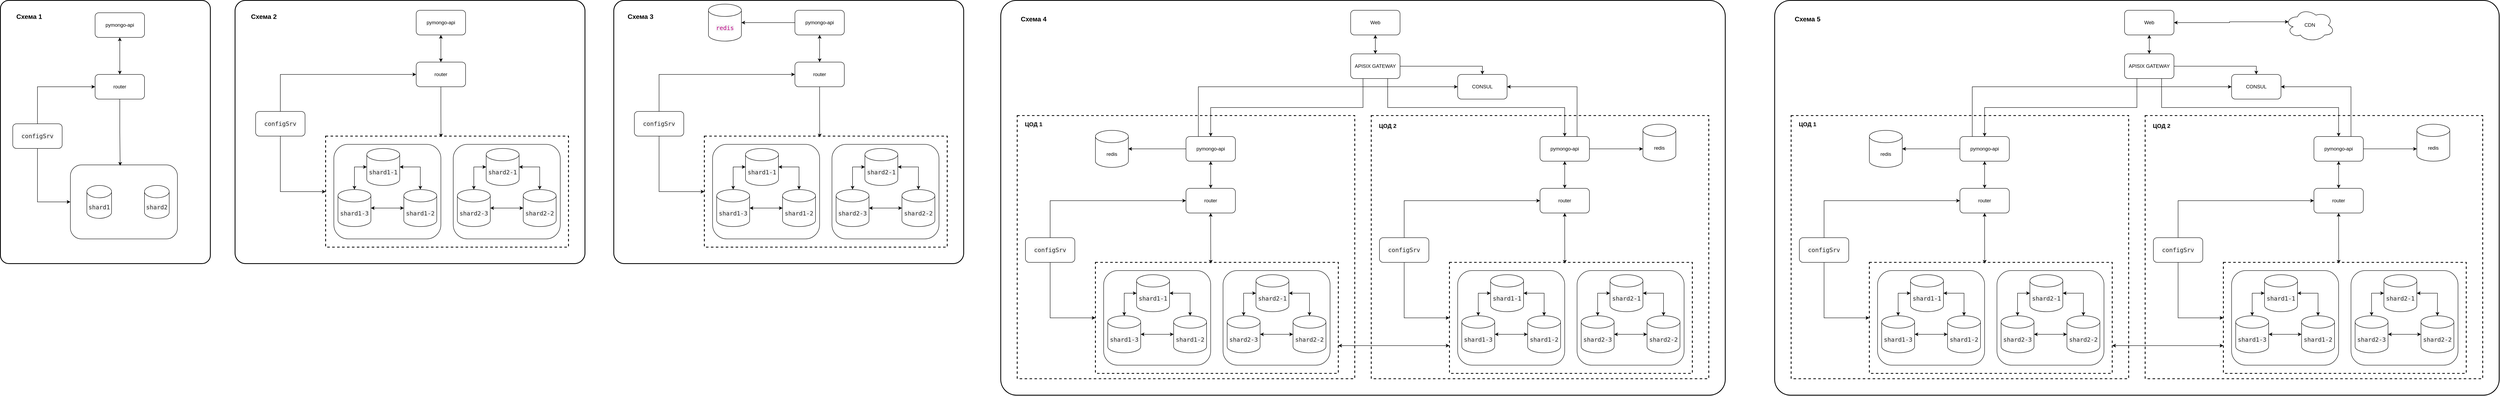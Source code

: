 <mxfile version="25.0.2">
  <diagram name="Page-1" id="-H_mtQnk-PTXWXPvYvuk">
    <mxGraphModel dx="2074" dy="965" grid="1" gridSize="10" guides="1" tooltips="1" connect="1" arrows="1" fold="1" page="1" pageScale="1" pageWidth="1169" pageHeight="827" math="0" shadow="0">
      <root>
        <mxCell id="0" />
        <mxCell id="1" parent="0" />
        <mxCell id="47UurQtOCFy3TFF9FcCs-89" value="" style="rounded=1;whiteSpace=wrap;html=1;fillColor=none;arcSize=4;strokeWidth=2;" vertex="1" parent="1">
          <mxGeometry x="2480" y="40" width="1760" height="960" as="geometry" />
        </mxCell>
        <mxCell id="47UurQtOCFy3TFF9FcCs-29" value="" style="rounded=1;whiteSpace=wrap;html=1;fillColor=none;arcSize=4;strokeWidth=2;" vertex="1" parent="1">
          <mxGeometry x="620" y="40" width="850" height="640" as="geometry" />
        </mxCell>
        <mxCell id="47UurQtOCFy3TFF9FcCs-5" value="" style="rounded=1;whiteSpace=wrap;html=1;fillColor=none;arcSize=4;strokeWidth=2;" vertex="1" parent="1">
          <mxGeometry x="50" y="40" width="510" height="640" as="geometry" />
        </mxCell>
        <mxCell id="47UurQtOCFy3TFF9FcCs-8" style="edgeStyle=orthogonalEdgeStyle;rounded=0;orthogonalLoop=1;jettySize=auto;html=1;exitX=0.5;exitY=1;exitDx=0;exitDy=0;entryX=0;entryY=0.5;entryDx=0;entryDy=0;" edge="1" parent="1" source="47UurQtOCFy3TFF9FcCs-1" target="47UurQtOCFy3TFF9FcCs-6">
          <mxGeometry relative="1" as="geometry" />
        </mxCell>
        <mxCell id="47UurQtOCFy3TFF9FcCs-27" style="edgeStyle=orthogonalEdgeStyle;rounded=0;orthogonalLoop=1;jettySize=auto;html=1;exitX=0.5;exitY=0;exitDx=0;exitDy=0;entryX=0;entryY=0.5;entryDx=0;entryDy=0;" edge="1" parent="1" source="47UurQtOCFy3TFF9FcCs-1" target="47UurQtOCFy3TFF9FcCs-25">
          <mxGeometry relative="1" as="geometry" />
        </mxCell>
        <mxCell id="47UurQtOCFy3TFF9FcCs-1" value="&lt;span style=&quot;caret-color: rgba(0, 0, 0, 0.85); color: rgba(0, 0, 0, 0.85); font-family: Menlo, &amp;quot;Ubuntu Mono&amp;quot;, consolas, source-code-pro, monospace; font-size: 14.4px; white-space-collapse: break-spaces; background-color: rgb(245, 245, 245);&quot;&gt;configSrv&lt;/span&gt;" style="rounded=1;whiteSpace=wrap;html=1;" vertex="1" parent="1">
          <mxGeometry x="80" y="340" width="120" height="60" as="geometry" />
        </mxCell>
        <mxCell id="47UurQtOCFy3TFF9FcCs-28" style="edgeStyle=orthogonalEdgeStyle;rounded=0;orthogonalLoop=1;jettySize=auto;html=1;exitX=0.5;exitY=1;exitDx=0;exitDy=0;startArrow=classic;startFill=1;" edge="1" parent="1" source="47UurQtOCFy3TFF9FcCs-2" target="47UurQtOCFy3TFF9FcCs-25">
          <mxGeometry relative="1" as="geometry" />
        </mxCell>
        <mxCell id="47UurQtOCFy3TFF9FcCs-2" value="pymongo-api" style="rounded=1;whiteSpace=wrap;html=1;" vertex="1" parent="1">
          <mxGeometry x="280" y="70" width="120" height="60" as="geometry" />
        </mxCell>
        <mxCell id="47UurQtOCFy3TFF9FcCs-7" value="" style="group" vertex="1" connectable="0" parent="1">
          <mxGeometry x="220" y="440" width="260" height="180" as="geometry" />
        </mxCell>
        <mxCell id="47UurQtOCFy3TFF9FcCs-3" value="&lt;span style=&quot;caret-color: rgba(0, 0, 0, 0.85); color: rgba(0, 0, 0, 0.85); font-family: Menlo, &amp;quot;Ubuntu Mono&amp;quot;, consolas, source-code-pro, monospace; font-size: 14.4px; white-space-collapse: break-spaces; background-color: rgb(245, 245, 245);&quot;&gt;shard1&lt;/span&gt;" style="shape=cylinder3;whiteSpace=wrap;html=1;boundedLbl=1;backgroundOutline=1;size=15;" vertex="1" parent="47UurQtOCFy3TFF9FcCs-7">
          <mxGeometry x="40" y="50" width="60" height="80" as="geometry" />
        </mxCell>
        <mxCell id="47UurQtOCFy3TFF9FcCs-4" value="&lt;span style=&quot;caret-color: rgba(0, 0, 0, 0.85); color: rgba(0, 0, 0, 0.85); font-family: Menlo, &amp;quot;Ubuntu Mono&amp;quot;, consolas, source-code-pro, monospace; font-size: 14.4px; white-space-collapse: break-spaces; background-color: rgb(245, 245, 245);&quot;&gt;shard2&lt;/span&gt;" style="shape=cylinder3;whiteSpace=wrap;html=1;boundedLbl=1;backgroundOutline=1;size=15;" vertex="1" parent="47UurQtOCFy3TFF9FcCs-7">
          <mxGeometry x="180" y="50" width="60" height="80" as="geometry" />
        </mxCell>
        <mxCell id="47UurQtOCFy3TFF9FcCs-6" value="" style="rounded=1;whiteSpace=wrap;html=1;fillColor=none;strokeColor=default;" vertex="1" parent="47UurQtOCFy3TFF9FcCs-7">
          <mxGeometry width="260" height="180" as="geometry" />
        </mxCell>
        <mxCell id="47UurQtOCFy3TFF9FcCs-13" value="Схема 1" style="text;html=1;align=center;verticalAlign=middle;whiteSpace=wrap;rounded=0;fontSize=16;fontStyle=1" vertex="1" parent="1">
          <mxGeometry x="80" y="64" width="80" height="30" as="geometry" />
        </mxCell>
        <mxCell id="47UurQtOCFy3TFF9FcCs-25" value="router" style="rounded=1;whiteSpace=wrap;html=1;" vertex="1" parent="1">
          <mxGeometry x="280" y="220" width="120" height="60" as="geometry" />
        </mxCell>
        <mxCell id="47UurQtOCFy3TFF9FcCs-26" style="edgeStyle=orthogonalEdgeStyle;rounded=0;orthogonalLoop=1;jettySize=auto;html=1;exitX=0.5;exitY=1;exitDx=0;exitDy=0;entryX=0.465;entryY=0.011;entryDx=0;entryDy=0;entryPerimeter=0;" edge="1" parent="1" source="47UurQtOCFy3TFF9FcCs-25" target="47UurQtOCFy3TFF9FcCs-6">
          <mxGeometry relative="1" as="geometry" />
        </mxCell>
        <mxCell id="47UurQtOCFy3TFF9FcCs-31" style="edgeStyle=orthogonalEdgeStyle;rounded=0;orthogonalLoop=1;jettySize=auto;html=1;exitX=0.5;exitY=0;exitDx=0;exitDy=0;entryX=0;entryY=0.5;entryDx=0;entryDy=0;" edge="1" parent="1" source="47UurQtOCFy3TFF9FcCs-32" target="47UurQtOCFy3TFF9FcCs-40">
          <mxGeometry relative="1" as="geometry" />
        </mxCell>
        <mxCell id="47UurQtOCFy3TFF9FcCs-59" style="edgeStyle=orthogonalEdgeStyle;rounded=0;orthogonalLoop=1;jettySize=auto;html=1;exitX=0.5;exitY=1;exitDx=0;exitDy=0;entryX=0;entryY=0.5;entryDx=0;entryDy=0;" edge="1" parent="1" source="47UurQtOCFy3TFF9FcCs-32" target="47UurQtOCFy3TFF9FcCs-56">
          <mxGeometry relative="1" as="geometry" />
        </mxCell>
        <mxCell id="47UurQtOCFy3TFF9FcCs-32" value="&lt;span style=&quot;caret-color: rgba(0, 0, 0, 0.85); color: rgba(0, 0, 0, 0.85); font-family: Menlo, &amp;quot;Ubuntu Mono&amp;quot;, consolas, source-code-pro, monospace; font-size: 14.4px; white-space-collapse: break-spaces; background-color: rgb(245, 245, 245);&quot;&gt;configSrv&lt;/span&gt;" style="rounded=1;whiteSpace=wrap;html=1;" vertex="1" parent="1">
          <mxGeometry x="670" y="310" width="120" height="60" as="geometry" />
        </mxCell>
        <mxCell id="47UurQtOCFy3TFF9FcCs-33" style="edgeStyle=orthogonalEdgeStyle;rounded=0;orthogonalLoop=1;jettySize=auto;html=1;exitX=0.5;exitY=1;exitDx=0;exitDy=0;startArrow=classic;startFill=1;" edge="1" parent="1" source="47UurQtOCFy3TFF9FcCs-34" target="47UurQtOCFy3TFF9FcCs-40">
          <mxGeometry relative="1" as="geometry" />
        </mxCell>
        <mxCell id="47UurQtOCFy3TFF9FcCs-34" value="pymongo-api" style="rounded=1;whiteSpace=wrap;html=1;" vertex="1" parent="1">
          <mxGeometry x="1060" y="64" width="120" height="60" as="geometry" />
        </mxCell>
        <mxCell id="47UurQtOCFy3TFF9FcCs-39" value="Схема 2" style="text;html=1;align=center;verticalAlign=middle;whiteSpace=wrap;rounded=0;fontStyle=1;fontSize=16;" vertex="1" parent="1">
          <mxGeometry x="650" y="64" width="80" height="30" as="geometry" />
        </mxCell>
        <mxCell id="47UurQtOCFy3TFF9FcCs-40" value="router" style="rounded=1;whiteSpace=wrap;html=1;" vertex="1" parent="1">
          <mxGeometry x="1060" y="190" width="120" height="60" as="geometry" />
        </mxCell>
        <mxCell id="47UurQtOCFy3TFF9FcCs-57" value="" style="group" vertex="1" connectable="0" parent="1">
          <mxGeometry x="840" y="370" width="590" height="270" as="geometry" />
        </mxCell>
        <mxCell id="47UurQtOCFy3TFF9FcCs-56" value="" style="rounded=0;whiteSpace=wrap;html=1;fillColor=none;dashed=1;strokeWidth=2;" vertex="1" parent="47UurQtOCFy3TFF9FcCs-57">
          <mxGeometry width="590" height="270" as="geometry" />
        </mxCell>
        <mxCell id="47UurQtOCFy3TFF9FcCs-47" value="" style="group" vertex="1" connectable="0" parent="47UurQtOCFy3TFF9FcCs-57">
          <mxGeometry x="20" y="20" width="260" height="230" as="geometry" />
        </mxCell>
        <mxCell id="47UurQtOCFy3TFF9FcCs-38" value="" style="rounded=1;whiteSpace=wrap;html=1;fillColor=none;strokeColor=default;" vertex="1" parent="47UurQtOCFy3TFF9FcCs-47">
          <mxGeometry width="260" height="230.0" as="geometry" />
        </mxCell>
        <mxCell id="47UurQtOCFy3TFF9FcCs-36" value="&lt;span style=&quot;caret-color: rgba(0, 0, 0, 0.85); color: rgba(0, 0, 0, 0.85); font-family: Menlo, &amp;quot;Ubuntu Mono&amp;quot;, consolas, source-code-pro, monospace; font-size: 14.4px; white-space-collapse: break-spaces; background-color: rgb(245, 245, 245);&quot;&gt;shard1-1&lt;/span&gt;" style="shape=cylinder3;whiteSpace=wrap;html=1;boundedLbl=1;backgroundOutline=1;size=15;" vertex="1" parent="47UurQtOCFy3TFF9FcCs-47">
          <mxGeometry x="80" y="10" width="80" height="90" as="geometry" />
        </mxCell>
        <mxCell id="47UurQtOCFy3TFF9FcCs-42" value="&lt;span style=&quot;caret-color: rgba(0, 0, 0, 0.85); color: rgba(0, 0, 0, 0.85); font-family: Menlo, &amp;quot;Ubuntu Mono&amp;quot;, consolas, source-code-pro, monospace; font-size: 14.4px; white-space-collapse: break-spaces; background-color: rgb(245, 245, 245);&quot;&gt;shard1-2&lt;/span&gt;" style="shape=cylinder3;whiteSpace=wrap;html=1;boundedLbl=1;backgroundOutline=1;size=15;" vertex="1" parent="47UurQtOCFy3TFF9FcCs-47">
          <mxGeometry x="170" y="110" width="80" height="90" as="geometry" />
        </mxCell>
        <mxCell id="47UurQtOCFy3TFF9FcCs-43" value="&lt;span style=&quot;caret-color: rgba(0, 0, 0, 0.85); color: rgba(0, 0, 0, 0.85); font-family: Menlo, &amp;quot;Ubuntu Mono&amp;quot;, consolas, source-code-pro, monospace; font-size: 14.4px; white-space-collapse: break-spaces; background-color: rgb(245, 245, 245);&quot;&gt;shard1-3&lt;/span&gt;" style="shape=cylinder3;whiteSpace=wrap;html=1;boundedLbl=1;backgroundOutline=1;size=15;" vertex="1" parent="47UurQtOCFy3TFF9FcCs-47">
          <mxGeometry x="10" y="110" width="80" height="90" as="geometry" />
        </mxCell>
        <mxCell id="47UurQtOCFy3TFF9FcCs-44" style="edgeStyle=orthogonalEdgeStyle;rounded=0;orthogonalLoop=1;jettySize=auto;html=1;exitX=1;exitY=0.5;exitDx=0;exitDy=0;exitPerimeter=0;entryX=0;entryY=0.5;entryDx=0;entryDy=0;entryPerimeter=0;startArrow=classic;startFill=1;" edge="1" parent="47UurQtOCFy3TFF9FcCs-47" source="47UurQtOCFy3TFF9FcCs-43" target="47UurQtOCFy3TFF9FcCs-42">
          <mxGeometry relative="1" as="geometry" />
        </mxCell>
        <mxCell id="47UurQtOCFy3TFF9FcCs-45" style="edgeStyle=orthogonalEdgeStyle;rounded=0;orthogonalLoop=1;jettySize=auto;html=1;exitX=0.5;exitY=0;exitDx=0;exitDy=0;exitPerimeter=0;entryX=0;entryY=0.5;entryDx=0;entryDy=0;entryPerimeter=0;startArrow=classic;startFill=1;" edge="1" parent="47UurQtOCFy3TFF9FcCs-47" source="47UurQtOCFy3TFF9FcCs-43" target="47UurQtOCFy3TFF9FcCs-36">
          <mxGeometry relative="1" as="geometry" />
        </mxCell>
        <mxCell id="47UurQtOCFy3TFF9FcCs-46" style="edgeStyle=orthogonalEdgeStyle;rounded=0;orthogonalLoop=1;jettySize=auto;html=1;exitX=1;exitY=0.5;exitDx=0;exitDy=0;exitPerimeter=0;entryX=0.5;entryY=0;entryDx=0;entryDy=0;entryPerimeter=0;startArrow=classic;startFill=1;" edge="1" parent="47UurQtOCFy3TFF9FcCs-47" source="47UurQtOCFy3TFF9FcCs-36" target="47UurQtOCFy3TFF9FcCs-42">
          <mxGeometry relative="1" as="geometry" />
        </mxCell>
        <mxCell id="47UurQtOCFy3TFF9FcCs-48" value="" style="group" vertex="1" connectable="0" parent="47UurQtOCFy3TFF9FcCs-57">
          <mxGeometry x="310" y="20" width="260" height="230" as="geometry" />
        </mxCell>
        <mxCell id="47UurQtOCFy3TFF9FcCs-49" value="" style="rounded=1;whiteSpace=wrap;html=1;fillColor=none;strokeColor=default;" vertex="1" parent="47UurQtOCFy3TFF9FcCs-48">
          <mxGeometry width="260" height="230.0" as="geometry" />
        </mxCell>
        <mxCell id="47UurQtOCFy3TFF9FcCs-50" value="&lt;span style=&quot;caret-color: rgba(0, 0, 0, 0.85); color: rgba(0, 0, 0, 0.85); font-family: Menlo, &amp;quot;Ubuntu Mono&amp;quot;, consolas, source-code-pro, monospace; font-size: 14.4px; white-space-collapse: break-spaces; background-color: rgb(245, 245, 245);&quot;&gt;shard2-1&lt;/span&gt;" style="shape=cylinder3;whiteSpace=wrap;html=1;boundedLbl=1;backgroundOutline=1;size=15;" vertex="1" parent="47UurQtOCFy3TFF9FcCs-48">
          <mxGeometry x="80" y="10" width="80" height="90" as="geometry" />
        </mxCell>
        <mxCell id="47UurQtOCFy3TFF9FcCs-51" value="&lt;span style=&quot;caret-color: rgba(0, 0, 0, 0.85); color: rgba(0, 0, 0, 0.85); font-family: Menlo, &amp;quot;Ubuntu Mono&amp;quot;, consolas, source-code-pro, monospace; font-size: 14.4px; white-space-collapse: break-spaces; background-color: rgb(245, 245, 245);&quot;&gt;shard2-2&lt;/span&gt;" style="shape=cylinder3;whiteSpace=wrap;html=1;boundedLbl=1;backgroundOutline=1;size=15;" vertex="1" parent="47UurQtOCFy3TFF9FcCs-48">
          <mxGeometry x="170" y="110" width="80" height="90" as="geometry" />
        </mxCell>
        <mxCell id="47UurQtOCFy3TFF9FcCs-52" value="&lt;span style=&quot;caret-color: rgba(0, 0, 0, 0.85); color: rgba(0, 0, 0, 0.85); font-family: Menlo, &amp;quot;Ubuntu Mono&amp;quot;, consolas, source-code-pro, monospace; font-size: 14.4px; white-space-collapse: break-spaces; background-color: rgb(245, 245, 245);&quot;&gt;shard2-3&lt;/span&gt;" style="shape=cylinder3;whiteSpace=wrap;html=1;boundedLbl=1;backgroundOutline=1;size=15;" vertex="1" parent="47UurQtOCFy3TFF9FcCs-48">
          <mxGeometry x="10" y="110" width="80" height="90" as="geometry" />
        </mxCell>
        <mxCell id="47UurQtOCFy3TFF9FcCs-53" style="edgeStyle=orthogonalEdgeStyle;rounded=0;orthogonalLoop=1;jettySize=auto;html=1;exitX=1;exitY=0.5;exitDx=0;exitDy=0;exitPerimeter=0;entryX=0;entryY=0.5;entryDx=0;entryDy=0;entryPerimeter=0;startArrow=classic;startFill=1;" edge="1" parent="47UurQtOCFy3TFF9FcCs-48" source="47UurQtOCFy3TFF9FcCs-52" target="47UurQtOCFy3TFF9FcCs-51">
          <mxGeometry relative="1" as="geometry" />
        </mxCell>
        <mxCell id="47UurQtOCFy3TFF9FcCs-54" style="edgeStyle=orthogonalEdgeStyle;rounded=0;orthogonalLoop=1;jettySize=auto;html=1;exitX=0.5;exitY=0;exitDx=0;exitDy=0;exitPerimeter=0;entryX=0;entryY=0.5;entryDx=0;entryDy=0;entryPerimeter=0;startArrow=classic;startFill=1;" edge="1" parent="47UurQtOCFy3TFF9FcCs-48" source="47UurQtOCFy3TFF9FcCs-52" target="47UurQtOCFy3TFF9FcCs-50">
          <mxGeometry relative="1" as="geometry" />
        </mxCell>
        <mxCell id="47UurQtOCFy3TFF9FcCs-55" style="edgeStyle=orthogonalEdgeStyle;rounded=0;orthogonalLoop=1;jettySize=auto;html=1;exitX=1;exitY=0.5;exitDx=0;exitDy=0;exitPerimeter=0;entryX=0.5;entryY=0;entryDx=0;entryDy=0;entryPerimeter=0;startArrow=classic;startFill=1;" edge="1" parent="47UurQtOCFy3TFF9FcCs-48" source="47UurQtOCFy3TFF9FcCs-50" target="47UurQtOCFy3TFF9FcCs-51">
          <mxGeometry relative="1" as="geometry" />
        </mxCell>
        <mxCell id="47UurQtOCFy3TFF9FcCs-58" style="edgeStyle=orthogonalEdgeStyle;rounded=0;orthogonalLoop=1;jettySize=auto;html=1;exitX=0.5;exitY=1;exitDx=0;exitDy=0;entryX=0.475;entryY=0.011;entryDx=0;entryDy=0;entryPerimeter=0;" edge="1" parent="1" source="47UurQtOCFy3TFF9FcCs-40" target="47UurQtOCFy3TFF9FcCs-56">
          <mxGeometry relative="1" as="geometry" />
        </mxCell>
        <mxCell id="47UurQtOCFy3TFF9FcCs-60" value="" style="rounded=1;whiteSpace=wrap;html=1;fillColor=none;arcSize=4;strokeWidth=2;" vertex="1" parent="1">
          <mxGeometry x="1540" y="40" width="850" height="640" as="geometry" />
        </mxCell>
        <mxCell id="47UurQtOCFy3TFF9FcCs-61" style="edgeStyle=orthogonalEdgeStyle;rounded=0;orthogonalLoop=1;jettySize=auto;html=1;exitX=0.5;exitY=0;exitDx=0;exitDy=0;entryX=0;entryY=0.5;entryDx=0;entryDy=0;" edge="1" parent="1" source="47UurQtOCFy3TFF9FcCs-63" target="47UurQtOCFy3TFF9FcCs-67">
          <mxGeometry relative="1" as="geometry" />
        </mxCell>
        <mxCell id="47UurQtOCFy3TFF9FcCs-62" style="edgeStyle=orthogonalEdgeStyle;rounded=0;orthogonalLoop=1;jettySize=auto;html=1;exitX=0.5;exitY=1;exitDx=0;exitDy=0;entryX=0;entryY=0.5;entryDx=0;entryDy=0;" edge="1" parent="1" source="47UurQtOCFy3TFF9FcCs-63" target="47UurQtOCFy3TFF9FcCs-69">
          <mxGeometry relative="1" as="geometry" />
        </mxCell>
        <mxCell id="47UurQtOCFy3TFF9FcCs-63" value="&lt;span style=&quot;caret-color: rgba(0, 0, 0, 0.85); color: rgba(0, 0, 0, 0.85); font-family: Menlo, &amp;quot;Ubuntu Mono&amp;quot;, consolas, source-code-pro, monospace; font-size: 14.4px; white-space-collapse: break-spaces; background-color: rgb(245, 245, 245);&quot;&gt;configSrv&lt;/span&gt;" style="rounded=1;whiteSpace=wrap;html=1;" vertex="1" parent="1">
          <mxGeometry x="1590" y="310" width="120" height="60" as="geometry" />
        </mxCell>
        <mxCell id="47UurQtOCFy3TFF9FcCs-64" style="edgeStyle=orthogonalEdgeStyle;rounded=0;orthogonalLoop=1;jettySize=auto;html=1;exitX=0.5;exitY=1;exitDx=0;exitDy=0;startArrow=classic;startFill=1;" edge="1" parent="1" source="47UurQtOCFy3TFF9FcCs-65" target="47UurQtOCFy3TFF9FcCs-67">
          <mxGeometry relative="1" as="geometry" />
        </mxCell>
        <mxCell id="47UurQtOCFy3TFF9FcCs-228" style="edgeStyle=orthogonalEdgeStyle;rounded=0;orthogonalLoop=1;jettySize=auto;html=1;exitX=0;exitY=0.5;exitDx=0;exitDy=0;" edge="1" parent="1" source="47UurQtOCFy3TFF9FcCs-65" target="47UurQtOCFy3TFF9FcCs-227">
          <mxGeometry relative="1" as="geometry" />
        </mxCell>
        <mxCell id="47UurQtOCFy3TFF9FcCs-65" value="pymongo-api" style="rounded=1;whiteSpace=wrap;html=1;" vertex="1" parent="1">
          <mxGeometry x="1980" y="64" width="120" height="60" as="geometry" />
        </mxCell>
        <mxCell id="47UurQtOCFy3TFF9FcCs-66" value="Схема 3" style="text;html=1;align=center;verticalAlign=middle;whiteSpace=wrap;rounded=0;fontSize=16;fontStyle=1" vertex="1" parent="1">
          <mxGeometry x="1570" y="64" width="70" height="30" as="geometry" />
        </mxCell>
        <mxCell id="47UurQtOCFy3TFF9FcCs-67" value="router" style="rounded=1;whiteSpace=wrap;html=1;" vertex="1" parent="1">
          <mxGeometry x="1980" y="190" width="120" height="60" as="geometry" />
        </mxCell>
        <mxCell id="47UurQtOCFy3TFF9FcCs-68" value="" style="group" vertex="1" connectable="0" parent="1">
          <mxGeometry x="1760" y="370" width="590" height="270" as="geometry" />
        </mxCell>
        <mxCell id="47UurQtOCFy3TFF9FcCs-69" value="" style="rounded=0;whiteSpace=wrap;html=1;fillColor=none;dashed=1;strokeWidth=2;" vertex="1" parent="47UurQtOCFy3TFF9FcCs-68">
          <mxGeometry width="590" height="270" as="geometry" />
        </mxCell>
        <mxCell id="47UurQtOCFy3TFF9FcCs-70" value="" style="group" vertex="1" connectable="0" parent="47UurQtOCFy3TFF9FcCs-68">
          <mxGeometry x="20" y="20" width="260" height="230" as="geometry" />
        </mxCell>
        <mxCell id="47UurQtOCFy3TFF9FcCs-71" value="" style="rounded=1;whiteSpace=wrap;html=1;fillColor=none;strokeColor=default;" vertex="1" parent="47UurQtOCFy3TFF9FcCs-70">
          <mxGeometry width="260" height="230.0" as="geometry" />
        </mxCell>
        <mxCell id="47UurQtOCFy3TFF9FcCs-72" value="&lt;span style=&quot;caret-color: rgba(0, 0, 0, 0.85); color: rgba(0, 0, 0, 0.85); font-family: Menlo, &amp;quot;Ubuntu Mono&amp;quot;, consolas, source-code-pro, monospace; font-size: 14.4px; white-space-collapse: break-spaces; background-color: rgb(245, 245, 245);&quot;&gt;shard1-1&lt;/span&gt;" style="shape=cylinder3;whiteSpace=wrap;html=1;boundedLbl=1;backgroundOutline=1;size=15;" vertex="1" parent="47UurQtOCFy3TFF9FcCs-70">
          <mxGeometry x="80" y="10" width="80" height="90" as="geometry" />
        </mxCell>
        <mxCell id="47UurQtOCFy3TFF9FcCs-73" value="&lt;span style=&quot;caret-color: rgba(0, 0, 0, 0.85); color: rgba(0, 0, 0, 0.85); font-family: Menlo, &amp;quot;Ubuntu Mono&amp;quot;, consolas, source-code-pro, monospace; font-size: 14.4px; white-space-collapse: break-spaces; background-color: rgb(245, 245, 245);&quot;&gt;shard1-2&lt;/span&gt;" style="shape=cylinder3;whiteSpace=wrap;html=1;boundedLbl=1;backgroundOutline=1;size=15;" vertex="1" parent="47UurQtOCFy3TFF9FcCs-70">
          <mxGeometry x="170" y="110" width="80" height="90" as="geometry" />
        </mxCell>
        <mxCell id="47UurQtOCFy3TFF9FcCs-74" value="&lt;span style=&quot;caret-color: rgba(0, 0, 0, 0.85); color: rgba(0, 0, 0, 0.85); font-family: Menlo, &amp;quot;Ubuntu Mono&amp;quot;, consolas, source-code-pro, monospace; font-size: 14.4px; white-space-collapse: break-spaces; background-color: rgb(245, 245, 245);&quot;&gt;shard1-3&lt;/span&gt;" style="shape=cylinder3;whiteSpace=wrap;html=1;boundedLbl=1;backgroundOutline=1;size=15;" vertex="1" parent="47UurQtOCFy3TFF9FcCs-70">
          <mxGeometry x="10" y="110" width="80" height="90" as="geometry" />
        </mxCell>
        <mxCell id="47UurQtOCFy3TFF9FcCs-75" style="edgeStyle=orthogonalEdgeStyle;rounded=0;orthogonalLoop=1;jettySize=auto;html=1;exitX=1;exitY=0.5;exitDx=0;exitDy=0;exitPerimeter=0;entryX=0;entryY=0.5;entryDx=0;entryDy=0;entryPerimeter=0;startArrow=classic;startFill=1;" edge="1" parent="47UurQtOCFy3TFF9FcCs-70" source="47UurQtOCFy3TFF9FcCs-74" target="47UurQtOCFy3TFF9FcCs-73">
          <mxGeometry relative="1" as="geometry" />
        </mxCell>
        <mxCell id="47UurQtOCFy3TFF9FcCs-76" style="edgeStyle=orthogonalEdgeStyle;rounded=0;orthogonalLoop=1;jettySize=auto;html=1;exitX=0.5;exitY=0;exitDx=0;exitDy=0;exitPerimeter=0;entryX=0;entryY=0.5;entryDx=0;entryDy=0;entryPerimeter=0;startArrow=classic;startFill=1;" edge="1" parent="47UurQtOCFy3TFF9FcCs-70" source="47UurQtOCFy3TFF9FcCs-74" target="47UurQtOCFy3TFF9FcCs-72">
          <mxGeometry relative="1" as="geometry" />
        </mxCell>
        <mxCell id="47UurQtOCFy3TFF9FcCs-77" style="edgeStyle=orthogonalEdgeStyle;rounded=0;orthogonalLoop=1;jettySize=auto;html=1;exitX=1;exitY=0.5;exitDx=0;exitDy=0;exitPerimeter=0;entryX=0.5;entryY=0;entryDx=0;entryDy=0;entryPerimeter=0;startArrow=classic;startFill=1;" edge="1" parent="47UurQtOCFy3TFF9FcCs-70" source="47UurQtOCFy3TFF9FcCs-72" target="47UurQtOCFy3TFF9FcCs-73">
          <mxGeometry relative="1" as="geometry" />
        </mxCell>
        <mxCell id="47UurQtOCFy3TFF9FcCs-78" value="" style="group" vertex="1" connectable="0" parent="47UurQtOCFy3TFF9FcCs-68">
          <mxGeometry x="310" y="20" width="260" height="230" as="geometry" />
        </mxCell>
        <mxCell id="47UurQtOCFy3TFF9FcCs-79" value="" style="rounded=1;whiteSpace=wrap;html=1;fillColor=none;strokeColor=default;" vertex="1" parent="47UurQtOCFy3TFF9FcCs-78">
          <mxGeometry width="260" height="230.0" as="geometry" />
        </mxCell>
        <mxCell id="47UurQtOCFy3TFF9FcCs-80" value="&lt;span style=&quot;caret-color: rgba(0, 0, 0, 0.85); color: rgba(0, 0, 0, 0.85); font-family: Menlo, &amp;quot;Ubuntu Mono&amp;quot;, consolas, source-code-pro, monospace; font-size: 14.4px; white-space-collapse: break-spaces; background-color: rgb(245, 245, 245);&quot;&gt;shard2-1&lt;/span&gt;" style="shape=cylinder3;whiteSpace=wrap;html=1;boundedLbl=1;backgroundOutline=1;size=15;" vertex="1" parent="47UurQtOCFy3TFF9FcCs-78">
          <mxGeometry x="80" y="10" width="80" height="90" as="geometry" />
        </mxCell>
        <mxCell id="47UurQtOCFy3TFF9FcCs-81" value="&lt;span style=&quot;caret-color: rgba(0, 0, 0, 0.85); color: rgba(0, 0, 0, 0.85); font-family: Menlo, &amp;quot;Ubuntu Mono&amp;quot;, consolas, source-code-pro, monospace; font-size: 14.4px; white-space-collapse: break-spaces; background-color: rgb(245, 245, 245);&quot;&gt;shard2-2&lt;/span&gt;" style="shape=cylinder3;whiteSpace=wrap;html=1;boundedLbl=1;backgroundOutline=1;size=15;" vertex="1" parent="47UurQtOCFy3TFF9FcCs-78">
          <mxGeometry x="170" y="110" width="80" height="90" as="geometry" />
        </mxCell>
        <mxCell id="47UurQtOCFy3TFF9FcCs-82" value="&lt;span style=&quot;caret-color: rgba(0, 0, 0, 0.85); color: rgba(0, 0, 0, 0.85); font-family: Menlo, &amp;quot;Ubuntu Mono&amp;quot;, consolas, source-code-pro, monospace; font-size: 14.4px; white-space-collapse: break-spaces; background-color: rgb(245, 245, 245);&quot;&gt;shard2-3&lt;/span&gt;" style="shape=cylinder3;whiteSpace=wrap;html=1;boundedLbl=1;backgroundOutline=1;size=15;" vertex="1" parent="47UurQtOCFy3TFF9FcCs-78">
          <mxGeometry x="10" y="110" width="80" height="90" as="geometry" />
        </mxCell>
        <mxCell id="47UurQtOCFy3TFF9FcCs-83" style="edgeStyle=orthogonalEdgeStyle;rounded=0;orthogonalLoop=1;jettySize=auto;html=1;exitX=1;exitY=0.5;exitDx=0;exitDy=0;exitPerimeter=0;entryX=0;entryY=0.5;entryDx=0;entryDy=0;entryPerimeter=0;startArrow=classic;startFill=1;" edge="1" parent="47UurQtOCFy3TFF9FcCs-78" source="47UurQtOCFy3TFF9FcCs-82" target="47UurQtOCFy3TFF9FcCs-81">
          <mxGeometry relative="1" as="geometry" />
        </mxCell>
        <mxCell id="47UurQtOCFy3TFF9FcCs-84" style="edgeStyle=orthogonalEdgeStyle;rounded=0;orthogonalLoop=1;jettySize=auto;html=1;exitX=0.5;exitY=0;exitDx=0;exitDy=0;exitPerimeter=0;entryX=0;entryY=0.5;entryDx=0;entryDy=0;entryPerimeter=0;startArrow=classic;startFill=1;" edge="1" parent="47UurQtOCFy3TFF9FcCs-78" source="47UurQtOCFy3TFF9FcCs-82" target="47UurQtOCFy3TFF9FcCs-80">
          <mxGeometry relative="1" as="geometry" />
        </mxCell>
        <mxCell id="47UurQtOCFy3TFF9FcCs-85" style="edgeStyle=orthogonalEdgeStyle;rounded=0;orthogonalLoop=1;jettySize=auto;html=1;exitX=1;exitY=0.5;exitDx=0;exitDy=0;exitPerimeter=0;entryX=0.5;entryY=0;entryDx=0;entryDy=0;entryPerimeter=0;startArrow=classic;startFill=1;" edge="1" parent="47UurQtOCFy3TFF9FcCs-78" source="47UurQtOCFy3TFF9FcCs-80" target="47UurQtOCFy3TFF9FcCs-81">
          <mxGeometry relative="1" as="geometry" />
        </mxCell>
        <mxCell id="47UurQtOCFy3TFF9FcCs-86" style="edgeStyle=orthogonalEdgeStyle;rounded=0;orthogonalLoop=1;jettySize=auto;html=1;exitX=0.5;exitY=1;exitDx=0;exitDy=0;entryX=0.475;entryY=0.011;entryDx=0;entryDy=0;entryPerimeter=0;" edge="1" parent="1" source="47UurQtOCFy3TFF9FcCs-67" target="47UurQtOCFy3TFF9FcCs-69">
          <mxGeometry relative="1" as="geometry" />
        </mxCell>
        <mxCell id="47UurQtOCFy3TFF9FcCs-96" value="Схема 4" style="text;html=1;align=center;verticalAlign=middle;whiteSpace=wrap;rounded=0;fontSize=16;fontStyle=1" vertex="1" parent="1">
          <mxGeometry x="2520" y="70" width="80" height="30" as="geometry" />
        </mxCell>
        <mxCell id="47UurQtOCFy3TFF9FcCs-120" value="" style="group" vertex="1" connectable="0" parent="1">
          <mxGeometry x="2520" y="320" width="820" height="640" as="geometry" />
        </mxCell>
        <mxCell id="47UurQtOCFy3TFF9FcCs-119" value="" style="rounded=0;whiteSpace=wrap;html=1;fillColor=none;dashed=1;strokeWidth=2;" vertex="1" parent="47UurQtOCFy3TFF9FcCs-120">
          <mxGeometry width="820" height="640" as="geometry" />
        </mxCell>
        <mxCell id="47UurQtOCFy3TFF9FcCs-90" style="edgeStyle=orthogonalEdgeStyle;rounded=0;orthogonalLoop=1;jettySize=auto;html=1;exitX=0.5;exitY=0;exitDx=0;exitDy=0;entryX=0;entryY=0.5;entryDx=0;entryDy=0;" edge="1" parent="47UurQtOCFy3TFF9FcCs-120" source="47UurQtOCFy3TFF9FcCs-92" target="47UurQtOCFy3TFF9FcCs-97">
          <mxGeometry relative="1" as="geometry" />
        </mxCell>
        <mxCell id="47UurQtOCFy3TFF9FcCs-91" style="edgeStyle=orthogonalEdgeStyle;rounded=0;orthogonalLoop=1;jettySize=auto;html=1;exitX=0.5;exitY=1;exitDx=0;exitDy=0;entryX=0;entryY=0.5;entryDx=0;entryDy=0;" edge="1" parent="47UurQtOCFy3TFF9FcCs-120" source="47UurQtOCFy3TFF9FcCs-92" target="47UurQtOCFy3TFF9FcCs-99">
          <mxGeometry relative="1" as="geometry" />
        </mxCell>
        <mxCell id="47UurQtOCFy3TFF9FcCs-92" value="&lt;span style=&quot;caret-color: rgba(0, 0, 0, 0.85); color: rgba(0, 0, 0, 0.85); font-family: Menlo, &amp;quot;Ubuntu Mono&amp;quot;, consolas, source-code-pro, monospace; font-size: 14.4px; white-space-collapse: break-spaces; background-color: rgb(245, 245, 245);&quot;&gt;configSrv&lt;/span&gt;" style="rounded=1;whiteSpace=wrap;html=1;" vertex="1" parent="47UurQtOCFy3TFF9FcCs-120">
          <mxGeometry x="20" y="297" width="120" height="60" as="geometry" />
        </mxCell>
        <mxCell id="47UurQtOCFy3TFF9FcCs-93" style="edgeStyle=orthogonalEdgeStyle;rounded=0;orthogonalLoop=1;jettySize=auto;html=1;exitX=0.5;exitY=1;exitDx=0;exitDy=0;startArrow=classic;startFill=1;" edge="1" parent="47UurQtOCFy3TFF9FcCs-120" source="47UurQtOCFy3TFF9FcCs-95" target="47UurQtOCFy3TFF9FcCs-97">
          <mxGeometry relative="1" as="geometry" />
        </mxCell>
        <mxCell id="47UurQtOCFy3TFF9FcCs-183" style="edgeStyle=orthogonalEdgeStyle;rounded=0;orthogonalLoop=1;jettySize=auto;html=1;exitX=0;exitY=0.5;exitDx=0;exitDy=0;" edge="1" parent="47UurQtOCFy3TFF9FcCs-120" source="47UurQtOCFy3TFF9FcCs-95" target="47UurQtOCFy3TFF9FcCs-182">
          <mxGeometry relative="1" as="geometry" />
        </mxCell>
        <mxCell id="47UurQtOCFy3TFF9FcCs-95" value="pymongo-api" style="rounded=1;whiteSpace=wrap;html=1;" vertex="1" parent="47UurQtOCFy3TFF9FcCs-120">
          <mxGeometry x="410" y="51" width="120" height="60" as="geometry" />
        </mxCell>
        <mxCell id="47UurQtOCFy3TFF9FcCs-97" value="router" style="rounded=1;whiteSpace=wrap;html=1;" vertex="1" parent="47UurQtOCFy3TFF9FcCs-120">
          <mxGeometry x="410" y="177" width="120" height="60" as="geometry" />
        </mxCell>
        <mxCell id="47UurQtOCFy3TFF9FcCs-98" value="" style="group" vertex="1" connectable="0" parent="47UurQtOCFy3TFF9FcCs-120">
          <mxGeometry x="190" y="357" width="590" height="270" as="geometry" />
        </mxCell>
        <mxCell id="47UurQtOCFy3TFF9FcCs-99" value="" style="rounded=0;whiteSpace=wrap;html=1;fillColor=none;dashed=1;strokeWidth=2;" vertex="1" parent="47UurQtOCFy3TFF9FcCs-98">
          <mxGeometry width="590" height="270" as="geometry" />
        </mxCell>
        <mxCell id="47UurQtOCFy3TFF9FcCs-100" value="" style="group" vertex="1" connectable="0" parent="47UurQtOCFy3TFF9FcCs-98">
          <mxGeometry x="20" y="20" width="260" height="230" as="geometry" />
        </mxCell>
        <mxCell id="47UurQtOCFy3TFF9FcCs-101" value="" style="rounded=1;whiteSpace=wrap;html=1;fillColor=none;strokeColor=default;" vertex="1" parent="47UurQtOCFy3TFF9FcCs-100">
          <mxGeometry width="260" height="230.0" as="geometry" />
        </mxCell>
        <mxCell id="47UurQtOCFy3TFF9FcCs-102" value="&lt;span style=&quot;caret-color: rgba(0, 0, 0, 0.85); color: rgba(0, 0, 0, 0.85); font-family: Menlo, &amp;quot;Ubuntu Mono&amp;quot;, consolas, source-code-pro, monospace; font-size: 14.4px; white-space-collapse: break-spaces; background-color: rgb(245, 245, 245);&quot;&gt;shard1-1&lt;/span&gt;" style="shape=cylinder3;whiteSpace=wrap;html=1;boundedLbl=1;backgroundOutline=1;size=15;" vertex="1" parent="47UurQtOCFy3TFF9FcCs-100">
          <mxGeometry x="80" y="10" width="80" height="90" as="geometry" />
        </mxCell>
        <mxCell id="47UurQtOCFy3TFF9FcCs-103" value="&lt;span style=&quot;caret-color: rgba(0, 0, 0, 0.85); color: rgba(0, 0, 0, 0.85); font-family: Menlo, &amp;quot;Ubuntu Mono&amp;quot;, consolas, source-code-pro, monospace; font-size: 14.4px; white-space-collapse: break-spaces; background-color: rgb(245, 245, 245);&quot;&gt;shard1-2&lt;/span&gt;" style="shape=cylinder3;whiteSpace=wrap;html=1;boundedLbl=1;backgroundOutline=1;size=15;" vertex="1" parent="47UurQtOCFy3TFF9FcCs-100">
          <mxGeometry x="170" y="110" width="80" height="90" as="geometry" />
        </mxCell>
        <mxCell id="47UurQtOCFy3TFF9FcCs-104" value="&lt;span style=&quot;caret-color: rgba(0, 0, 0, 0.85); color: rgba(0, 0, 0, 0.85); font-family: Menlo, &amp;quot;Ubuntu Mono&amp;quot;, consolas, source-code-pro, monospace; font-size: 14.4px; white-space-collapse: break-spaces; background-color: rgb(245, 245, 245);&quot;&gt;shard1-3&lt;/span&gt;" style="shape=cylinder3;whiteSpace=wrap;html=1;boundedLbl=1;backgroundOutline=1;size=15;" vertex="1" parent="47UurQtOCFy3TFF9FcCs-100">
          <mxGeometry x="10" y="110" width="80" height="90" as="geometry" />
        </mxCell>
        <mxCell id="47UurQtOCFy3TFF9FcCs-105" style="edgeStyle=orthogonalEdgeStyle;rounded=0;orthogonalLoop=1;jettySize=auto;html=1;exitX=1;exitY=0.5;exitDx=0;exitDy=0;exitPerimeter=0;entryX=0;entryY=0.5;entryDx=0;entryDy=0;entryPerimeter=0;startArrow=classic;startFill=1;" edge="1" parent="47UurQtOCFy3TFF9FcCs-100" source="47UurQtOCFy3TFF9FcCs-104" target="47UurQtOCFy3TFF9FcCs-103">
          <mxGeometry relative="1" as="geometry" />
        </mxCell>
        <mxCell id="47UurQtOCFy3TFF9FcCs-106" style="edgeStyle=orthogonalEdgeStyle;rounded=0;orthogonalLoop=1;jettySize=auto;html=1;exitX=0.5;exitY=0;exitDx=0;exitDy=0;exitPerimeter=0;entryX=0;entryY=0.5;entryDx=0;entryDy=0;entryPerimeter=0;startArrow=classic;startFill=1;" edge="1" parent="47UurQtOCFy3TFF9FcCs-100" source="47UurQtOCFy3TFF9FcCs-104" target="47UurQtOCFy3TFF9FcCs-102">
          <mxGeometry relative="1" as="geometry" />
        </mxCell>
        <mxCell id="47UurQtOCFy3TFF9FcCs-107" style="edgeStyle=orthogonalEdgeStyle;rounded=0;orthogonalLoop=1;jettySize=auto;html=1;exitX=1;exitY=0.5;exitDx=0;exitDy=0;exitPerimeter=0;entryX=0.5;entryY=0;entryDx=0;entryDy=0;entryPerimeter=0;startArrow=classic;startFill=1;" edge="1" parent="47UurQtOCFy3TFF9FcCs-100" source="47UurQtOCFy3TFF9FcCs-102" target="47UurQtOCFy3TFF9FcCs-103">
          <mxGeometry relative="1" as="geometry" />
        </mxCell>
        <mxCell id="47UurQtOCFy3TFF9FcCs-108" value="" style="group" vertex="1" connectable="0" parent="47UurQtOCFy3TFF9FcCs-98">
          <mxGeometry x="310" y="20" width="260" height="230" as="geometry" />
        </mxCell>
        <mxCell id="47UurQtOCFy3TFF9FcCs-109" value="" style="rounded=1;whiteSpace=wrap;html=1;fillColor=none;strokeColor=default;" vertex="1" parent="47UurQtOCFy3TFF9FcCs-108">
          <mxGeometry width="260" height="230.0" as="geometry" />
        </mxCell>
        <mxCell id="47UurQtOCFy3TFF9FcCs-110" value="&lt;span style=&quot;caret-color: rgba(0, 0, 0, 0.85); color: rgba(0, 0, 0, 0.85); font-family: Menlo, &amp;quot;Ubuntu Mono&amp;quot;, consolas, source-code-pro, monospace; font-size: 14.4px; white-space-collapse: break-spaces; background-color: rgb(245, 245, 245);&quot;&gt;shard2-1&lt;/span&gt;" style="shape=cylinder3;whiteSpace=wrap;html=1;boundedLbl=1;backgroundOutline=1;size=15;" vertex="1" parent="47UurQtOCFy3TFF9FcCs-108">
          <mxGeometry x="80" y="10" width="80" height="90" as="geometry" />
        </mxCell>
        <mxCell id="47UurQtOCFy3TFF9FcCs-111" value="&lt;span style=&quot;caret-color: rgba(0, 0, 0, 0.85); color: rgba(0, 0, 0, 0.85); font-family: Menlo, &amp;quot;Ubuntu Mono&amp;quot;, consolas, source-code-pro, monospace; font-size: 14.4px; white-space-collapse: break-spaces; background-color: rgb(245, 245, 245);&quot;&gt;shard2-2&lt;/span&gt;" style="shape=cylinder3;whiteSpace=wrap;html=1;boundedLbl=1;backgroundOutline=1;size=15;" vertex="1" parent="47UurQtOCFy3TFF9FcCs-108">
          <mxGeometry x="170" y="110" width="80" height="90" as="geometry" />
        </mxCell>
        <mxCell id="47UurQtOCFy3TFF9FcCs-112" value="&lt;span style=&quot;caret-color: rgba(0, 0, 0, 0.85); color: rgba(0, 0, 0, 0.85); font-family: Menlo, &amp;quot;Ubuntu Mono&amp;quot;, consolas, source-code-pro, monospace; font-size: 14.4px; white-space-collapse: break-spaces; background-color: rgb(245, 245, 245);&quot;&gt;shard2-3&lt;/span&gt;" style="shape=cylinder3;whiteSpace=wrap;html=1;boundedLbl=1;backgroundOutline=1;size=15;" vertex="1" parent="47UurQtOCFy3TFF9FcCs-108">
          <mxGeometry x="10" y="110" width="80" height="90" as="geometry" />
        </mxCell>
        <mxCell id="47UurQtOCFy3TFF9FcCs-113" style="edgeStyle=orthogonalEdgeStyle;rounded=0;orthogonalLoop=1;jettySize=auto;html=1;exitX=1;exitY=0.5;exitDx=0;exitDy=0;exitPerimeter=0;entryX=0;entryY=0.5;entryDx=0;entryDy=0;entryPerimeter=0;startArrow=classic;startFill=1;" edge="1" parent="47UurQtOCFy3TFF9FcCs-108" source="47UurQtOCFy3TFF9FcCs-112" target="47UurQtOCFy3TFF9FcCs-111">
          <mxGeometry relative="1" as="geometry" />
        </mxCell>
        <mxCell id="47UurQtOCFy3TFF9FcCs-114" style="edgeStyle=orthogonalEdgeStyle;rounded=0;orthogonalLoop=1;jettySize=auto;html=1;exitX=0.5;exitY=0;exitDx=0;exitDy=0;exitPerimeter=0;entryX=0;entryY=0.5;entryDx=0;entryDy=0;entryPerimeter=0;startArrow=classic;startFill=1;" edge="1" parent="47UurQtOCFy3TFF9FcCs-108" source="47UurQtOCFy3TFF9FcCs-112" target="47UurQtOCFy3TFF9FcCs-110">
          <mxGeometry relative="1" as="geometry" />
        </mxCell>
        <mxCell id="47UurQtOCFy3TFF9FcCs-115" style="edgeStyle=orthogonalEdgeStyle;rounded=0;orthogonalLoop=1;jettySize=auto;html=1;exitX=1;exitY=0.5;exitDx=0;exitDy=0;exitPerimeter=0;entryX=0.5;entryY=0;entryDx=0;entryDy=0;entryPerimeter=0;startArrow=classic;startFill=1;" edge="1" parent="47UurQtOCFy3TFF9FcCs-108" source="47UurQtOCFy3TFF9FcCs-110" target="47UurQtOCFy3TFF9FcCs-111">
          <mxGeometry relative="1" as="geometry" />
        </mxCell>
        <mxCell id="47UurQtOCFy3TFF9FcCs-116" style="edgeStyle=orthogonalEdgeStyle;rounded=0;orthogonalLoop=1;jettySize=auto;html=1;exitX=0.5;exitY=1;exitDx=0;exitDy=0;entryX=0.475;entryY=0.011;entryDx=0;entryDy=0;entryPerimeter=0;startArrow=classic;startFill=1;" edge="1" parent="47UurQtOCFy3TFF9FcCs-120" source="47UurQtOCFy3TFF9FcCs-97" target="47UurQtOCFy3TFF9FcCs-99">
          <mxGeometry relative="1" as="geometry" />
        </mxCell>
        <mxCell id="47UurQtOCFy3TFF9FcCs-182" value="redis" style="shape=cylinder3;whiteSpace=wrap;html=1;boundedLbl=1;backgroundOutline=1;size=15;" vertex="1" parent="47UurQtOCFy3TFF9FcCs-120">
          <mxGeometry x="190" y="36" width="80" height="90" as="geometry" />
        </mxCell>
        <mxCell id="47UurQtOCFy3TFF9FcCs-225" value="ЦОД 1" style="text;html=1;align=center;verticalAlign=middle;whiteSpace=wrap;rounded=0;fontSize=14;fontStyle=1" vertex="1" parent="47UurQtOCFy3TFF9FcCs-120">
          <mxGeometry x="10" y="6" width="60" height="30" as="geometry" />
        </mxCell>
        <mxCell id="47UurQtOCFy3TFF9FcCs-219" style="edgeStyle=orthogonalEdgeStyle;rounded=0;orthogonalLoop=1;jettySize=auto;html=1;exitX=0.5;exitY=1;exitDx=0;exitDy=0;entryX=0.5;entryY=0;entryDx=0;entryDy=0;startArrow=classic;startFill=1;" edge="1" parent="1" source="47UurQtOCFy3TFF9FcCs-151" target="47UurQtOCFy3TFF9FcCs-213">
          <mxGeometry relative="1" as="geometry" />
        </mxCell>
        <mxCell id="47UurQtOCFy3TFF9FcCs-151" value="Web" style="rounded=1;whiteSpace=wrap;html=1;" vertex="1" parent="1">
          <mxGeometry x="3330" y="64" width="120" height="60" as="geometry" />
        </mxCell>
        <mxCell id="47UurQtOCFy3TFF9FcCs-184" value="" style="group" vertex="1" connectable="0" parent="1">
          <mxGeometry x="3380" y="320" width="820" height="640" as="geometry" />
        </mxCell>
        <mxCell id="47UurQtOCFy3TFF9FcCs-185" value="" style="rounded=0;whiteSpace=wrap;html=1;fillColor=none;dashed=1;strokeWidth=2;" vertex="1" parent="47UurQtOCFy3TFF9FcCs-184">
          <mxGeometry width="820" height="640" as="geometry" />
        </mxCell>
        <mxCell id="47UurQtOCFy3TFF9FcCs-186" style="edgeStyle=orthogonalEdgeStyle;rounded=0;orthogonalLoop=1;jettySize=auto;html=1;exitX=0.5;exitY=0;exitDx=0;exitDy=0;entryX=0;entryY=0.5;entryDx=0;entryDy=0;" edge="1" parent="47UurQtOCFy3TFF9FcCs-184" source="47UurQtOCFy3TFF9FcCs-188" target="47UurQtOCFy3TFF9FcCs-192">
          <mxGeometry relative="1" as="geometry" />
        </mxCell>
        <mxCell id="47UurQtOCFy3TFF9FcCs-187" style="edgeStyle=orthogonalEdgeStyle;rounded=0;orthogonalLoop=1;jettySize=auto;html=1;exitX=0.5;exitY=1;exitDx=0;exitDy=0;entryX=0;entryY=0.5;entryDx=0;entryDy=0;" edge="1" parent="47UurQtOCFy3TFF9FcCs-184" source="47UurQtOCFy3TFF9FcCs-188" target="47UurQtOCFy3TFF9FcCs-194">
          <mxGeometry relative="1" as="geometry" />
        </mxCell>
        <mxCell id="47UurQtOCFy3TFF9FcCs-188" value="&lt;span style=&quot;caret-color: rgba(0, 0, 0, 0.85); color: rgba(0, 0, 0, 0.85); font-family: Menlo, &amp;quot;Ubuntu Mono&amp;quot;, consolas, source-code-pro, monospace; font-size: 14.4px; white-space-collapse: break-spaces; background-color: rgb(245, 245, 245);&quot;&gt;configSrv&lt;/span&gt;" style="rounded=1;whiteSpace=wrap;html=1;" vertex="1" parent="47UurQtOCFy3TFF9FcCs-184">
          <mxGeometry x="20" y="297" width="120" height="60" as="geometry" />
        </mxCell>
        <mxCell id="47UurQtOCFy3TFF9FcCs-189" style="edgeStyle=orthogonalEdgeStyle;rounded=0;orthogonalLoop=1;jettySize=auto;html=1;exitX=0.5;exitY=1;exitDx=0;exitDy=0;startArrow=classic;startFill=1;" edge="1" parent="47UurQtOCFy3TFF9FcCs-184" source="47UurQtOCFy3TFF9FcCs-191" target="47UurQtOCFy3TFF9FcCs-192">
          <mxGeometry relative="1" as="geometry" />
        </mxCell>
        <mxCell id="47UurQtOCFy3TFF9FcCs-191" value="pymongo-api" style="rounded=1;whiteSpace=wrap;html=1;" vertex="1" parent="47UurQtOCFy3TFF9FcCs-184">
          <mxGeometry x="410" y="51" width="120" height="60" as="geometry" />
        </mxCell>
        <mxCell id="47UurQtOCFy3TFF9FcCs-192" value="router" style="rounded=1;whiteSpace=wrap;html=1;" vertex="1" parent="47UurQtOCFy3TFF9FcCs-184">
          <mxGeometry x="410" y="177" width="120" height="60" as="geometry" />
        </mxCell>
        <mxCell id="47UurQtOCFy3TFF9FcCs-193" value="" style="group" vertex="1" connectable="0" parent="47UurQtOCFy3TFF9FcCs-184">
          <mxGeometry x="190" y="357" width="590" height="270" as="geometry" />
        </mxCell>
        <mxCell id="47UurQtOCFy3TFF9FcCs-194" value="" style="rounded=0;whiteSpace=wrap;html=1;fillColor=none;dashed=1;strokeWidth=2;" vertex="1" parent="47UurQtOCFy3TFF9FcCs-193">
          <mxGeometry width="590" height="270" as="geometry" />
        </mxCell>
        <mxCell id="47UurQtOCFy3TFF9FcCs-195" value="" style="group" vertex="1" connectable="0" parent="47UurQtOCFy3TFF9FcCs-193">
          <mxGeometry x="20" y="20" width="260" height="230" as="geometry" />
        </mxCell>
        <mxCell id="47UurQtOCFy3TFF9FcCs-196" value="" style="rounded=1;whiteSpace=wrap;html=1;fillColor=none;strokeColor=default;" vertex="1" parent="47UurQtOCFy3TFF9FcCs-195">
          <mxGeometry width="260" height="230.0" as="geometry" />
        </mxCell>
        <mxCell id="47UurQtOCFy3TFF9FcCs-197" value="&lt;span style=&quot;caret-color: rgba(0, 0, 0, 0.85); color: rgba(0, 0, 0, 0.85); font-family: Menlo, &amp;quot;Ubuntu Mono&amp;quot;, consolas, source-code-pro, monospace; font-size: 14.4px; white-space-collapse: break-spaces; background-color: rgb(245, 245, 245);&quot;&gt;shard1-1&lt;/span&gt;" style="shape=cylinder3;whiteSpace=wrap;html=1;boundedLbl=1;backgroundOutline=1;size=15;" vertex="1" parent="47UurQtOCFy3TFF9FcCs-195">
          <mxGeometry x="80" y="10" width="80" height="90" as="geometry" />
        </mxCell>
        <mxCell id="47UurQtOCFy3TFF9FcCs-198" value="&lt;span style=&quot;caret-color: rgba(0, 0, 0, 0.85); color: rgba(0, 0, 0, 0.85); font-family: Menlo, &amp;quot;Ubuntu Mono&amp;quot;, consolas, source-code-pro, monospace; font-size: 14.4px; white-space-collapse: break-spaces; background-color: rgb(245, 245, 245);&quot;&gt;shard1-2&lt;/span&gt;" style="shape=cylinder3;whiteSpace=wrap;html=1;boundedLbl=1;backgroundOutline=1;size=15;" vertex="1" parent="47UurQtOCFy3TFF9FcCs-195">
          <mxGeometry x="170" y="110" width="80" height="90" as="geometry" />
        </mxCell>
        <mxCell id="47UurQtOCFy3TFF9FcCs-199" value="&lt;span style=&quot;caret-color: rgba(0, 0, 0, 0.85); color: rgba(0, 0, 0, 0.85); font-family: Menlo, &amp;quot;Ubuntu Mono&amp;quot;, consolas, source-code-pro, monospace; font-size: 14.4px; white-space-collapse: break-spaces; background-color: rgb(245, 245, 245);&quot;&gt;shard1-3&lt;/span&gt;" style="shape=cylinder3;whiteSpace=wrap;html=1;boundedLbl=1;backgroundOutline=1;size=15;" vertex="1" parent="47UurQtOCFy3TFF9FcCs-195">
          <mxGeometry x="10" y="110" width="80" height="90" as="geometry" />
        </mxCell>
        <mxCell id="47UurQtOCFy3TFF9FcCs-200" style="edgeStyle=orthogonalEdgeStyle;rounded=0;orthogonalLoop=1;jettySize=auto;html=1;exitX=1;exitY=0.5;exitDx=0;exitDy=0;exitPerimeter=0;entryX=0;entryY=0.5;entryDx=0;entryDy=0;entryPerimeter=0;startArrow=classic;startFill=1;" edge="1" parent="47UurQtOCFy3TFF9FcCs-195" source="47UurQtOCFy3TFF9FcCs-199" target="47UurQtOCFy3TFF9FcCs-198">
          <mxGeometry relative="1" as="geometry" />
        </mxCell>
        <mxCell id="47UurQtOCFy3TFF9FcCs-201" style="edgeStyle=orthogonalEdgeStyle;rounded=0;orthogonalLoop=1;jettySize=auto;html=1;exitX=0.5;exitY=0;exitDx=0;exitDy=0;exitPerimeter=0;entryX=0;entryY=0.5;entryDx=0;entryDy=0;entryPerimeter=0;startArrow=classic;startFill=1;" edge="1" parent="47UurQtOCFy3TFF9FcCs-195" source="47UurQtOCFy3TFF9FcCs-199" target="47UurQtOCFy3TFF9FcCs-197">
          <mxGeometry relative="1" as="geometry" />
        </mxCell>
        <mxCell id="47UurQtOCFy3TFF9FcCs-202" style="edgeStyle=orthogonalEdgeStyle;rounded=0;orthogonalLoop=1;jettySize=auto;html=1;exitX=1;exitY=0.5;exitDx=0;exitDy=0;exitPerimeter=0;entryX=0.5;entryY=0;entryDx=0;entryDy=0;entryPerimeter=0;startArrow=classic;startFill=1;" edge="1" parent="47UurQtOCFy3TFF9FcCs-195" source="47UurQtOCFy3TFF9FcCs-197" target="47UurQtOCFy3TFF9FcCs-198">
          <mxGeometry relative="1" as="geometry" />
        </mxCell>
        <mxCell id="47UurQtOCFy3TFF9FcCs-203" value="" style="group" vertex="1" connectable="0" parent="47UurQtOCFy3TFF9FcCs-193">
          <mxGeometry x="310" y="20" width="260" height="230" as="geometry" />
        </mxCell>
        <mxCell id="47UurQtOCFy3TFF9FcCs-204" value="" style="rounded=1;whiteSpace=wrap;html=1;fillColor=none;strokeColor=default;" vertex="1" parent="47UurQtOCFy3TFF9FcCs-203">
          <mxGeometry width="260" height="230.0" as="geometry" />
        </mxCell>
        <mxCell id="47UurQtOCFy3TFF9FcCs-205" value="&lt;span style=&quot;caret-color: rgba(0, 0, 0, 0.85); color: rgba(0, 0, 0, 0.85); font-family: Menlo, &amp;quot;Ubuntu Mono&amp;quot;, consolas, source-code-pro, monospace; font-size: 14.4px; white-space-collapse: break-spaces; background-color: rgb(245, 245, 245);&quot;&gt;shard2-1&lt;/span&gt;" style="shape=cylinder3;whiteSpace=wrap;html=1;boundedLbl=1;backgroundOutline=1;size=15;" vertex="1" parent="47UurQtOCFy3TFF9FcCs-203">
          <mxGeometry x="80" y="10" width="80" height="90" as="geometry" />
        </mxCell>
        <mxCell id="47UurQtOCFy3TFF9FcCs-206" value="&lt;span style=&quot;caret-color: rgba(0, 0, 0, 0.85); color: rgba(0, 0, 0, 0.85); font-family: Menlo, &amp;quot;Ubuntu Mono&amp;quot;, consolas, source-code-pro, monospace; font-size: 14.4px; white-space-collapse: break-spaces; background-color: rgb(245, 245, 245);&quot;&gt;shard2-2&lt;/span&gt;" style="shape=cylinder3;whiteSpace=wrap;html=1;boundedLbl=1;backgroundOutline=1;size=15;" vertex="1" parent="47UurQtOCFy3TFF9FcCs-203">
          <mxGeometry x="170" y="110" width="80" height="90" as="geometry" />
        </mxCell>
        <mxCell id="47UurQtOCFy3TFF9FcCs-207" value="&lt;span style=&quot;caret-color: rgba(0, 0, 0, 0.85); color: rgba(0, 0, 0, 0.85); font-family: Menlo, &amp;quot;Ubuntu Mono&amp;quot;, consolas, source-code-pro, monospace; font-size: 14.4px; white-space-collapse: break-spaces; background-color: rgb(245, 245, 245);&quot;&gt;shard2-3&lt;/span&gt;" style="shape=cylinder3;whiteSpace=wrap;html=1;boundedLbl=1;backgroundOutline=1;size=15;" vertex="1" parent="47UurQtOCFy3TFF9FcCs-203">
          <mxGeometry x="10" y="110" width="80" height="90" as="geometry" />
        </mxCell>
        <mxCell id="47UurQtOCFy3TFF9FcCs-208" style="edgeStyle=orthogonalEdgeStyle;rounded=0;orthogonalLoop=1;jettySize=auto;html=1;exitX=1;exitY=0.5;exitDx=0;exitDy=0;exitPerimeter=0;entryX=0;entryY=0.5;entryDx=0;entryDy=0;entryPerimeter=0;startArrow=classic;startFill=1;" edge="1" parent="47UurQtOCFy3TFF9FcCs-203" source="47UurQtOCFy3TFF9FcCs-207" target="47UurQtOCFy3TFF9FcCs-206">
          <mxGeometry relative="1" as="geometry" />
        </mxCell>
        <mxCell id="47UurQtOCFy3TFF9FcCs-209" style="edgeStyle=orthogonalEdgeStyle;rounded=0;orthogonalLoop=1;jettySize=auto;html=1;exitX=0.5;exitY=0;exitDx=0;exitDy=0;exitPerimeter=0;entryX=0;entryY=0.5;entryDx=0;entryDy=0;entryPerimeter=0;startArrow=classic;startFill=1;" edge="1" parent="47UurQtOCFy3TFF9FcCs-203" source="47UurQtOCFy3TFF9FcCs-207" target="47UurQtOCFy3TFF9FcCs-205">
          <mxGeometry relative="1" as="geometry" />
        </mxCell>
        <mxCell id="47UurQtOCFy3TFF9FcCs-210" style="edgeStyle=orthogonalEdgeStyle;rounded=0;orthogonalLoop=1;jettySize=auto;html=1;exitX=1;exitY=0.5;exitDx=0;exitDy=0;exitPerimeter=0;entryX=0.5;entryY=0;entryDx=0;entryDy=0;entryPerimeter=0;startArrow=classic;startFill=1;" edge="1" parent="47UurQtOCFy3TFF9FcCs-203" source="47UurQtOCFy3TFF9FcCs-205" target="47UurQtOCFy3TFF9FcCs-206">
          <mxGeometry relative="1" as="geometry" />
        </mxCell>
        <mxCell id="47UurQtOCFy3TFF9FcCs-211" style="edgeStyle=orthogonalEdgeStyle;rounded=0;orthogonalLoop=1;jettySize=auto;html=1;exitX=0.5;exitY=1;exitDx=0;exitDy=0;entryX=0.475;entryY=0.011;entryDx=0;entryDy=0;entryPerimeter=0;startArrow=classic;startFill=1;" edge="1" parent="47UurQtOCFy3TFF9FcCs-184" source="47UurQtOCFy3TFF9FcCs-192" target="47UurQtOCFy3TFF9FcCs-194">
          <mxGeometry relative="1" as="geometry" />
        </mxCell>
        <mxCell id="47UurQtOCFy3TFF9FcCs-212" value="redis" style="shape=cylinder3;whiteSpace=wrap;html=1;boundedLbl=1;backgroundOutline=1;size=15;" vertex="1" parent="47UurQtOCFy3TFF9FcCs-184">
          <mxGeometry x="660" y="21" width="80" height="90" as="geometry" />
        </mxCell>
        <mxCell id="47UurQtOCFy3TFF9FcCs-217" style="edgeStyle=orthogonalEdgeStyle;rounded=0;orthogonalLoop=1;jettySize=auto;html=1;exitX=1;exitY=0.5;exitDx=0;exitDy=0;entryX=0;entryY=0;entryDx=0;entryDy=60;entryPerimeter=0;" edge="1" parent="47UurQtOCFy3TFF9FcCs-184" source="47UurQtOCFy3TFF9FcCs-191" target="47UurQtOCFy3TFF9FcCs-212">
          <mxGeometry relative="1" as="geometry" />
        </mxCell>
        <mxCell id="47UurQtOCFy3TFF9FcCs-226" value="ЦОД 2" style="text;html=1;align=center;verticalAlign=middle;whiteSpace=wrap;rounded=0;fontSize=14;fontStyle=1" vertex="1" parent="47UurQtOCFy3TFF9FcCs-184">
          <mxGeometry x="10" y="10" width="60" height="30" as="geometry" />
        </mxCell>
        <mxCell id="47UurQtOCFy3TFF9FcCs-215" style="edgeStyle=orthogonalEdgeStyle;rounded=0;orthogonalLoop=1;jettySize=auto;html=1;exitX=0.25;exitY=1;exitDx=0;exitDy=0;" edge="1" parent="1" source="47UurQtOCFy3TFF9FcCs-213" target="47UurQtOCFy3TFF9FcCs-95">
          <mxGeometry relative="1" as="geometry" />
        </mxCell>
        <mxCell id="47UurQtOCFy3TFF9FcCs-216" style="edgeStyle=orthogonalEdgeStyle;rounded=0;orthogonalLoop=1;jettySize=auto;html=1;exitX=0.75;exitY=1;exitDx=0;exitDy=0;entryX=0.5;entryY=0;entryDx=0;entryDy=0;" edge="1" parent="1" source="47UurQtOCFy3TFF9FcCs-213" target="47UurQtOCFy3TFF9FcCs-191">
          <mxGeometry relative="1" as="geometry" />
        </mxCell>
        <mxCell id="47UurQtOCFy3TFF9FcCs-222" style="edgeStyle=orthogonalEdgeStyle;rounded=0;orthogonalLoop=1;jettySize=auto;html=1;exitX=1;exitY=0.5;exitDx=0;exitDy=0;entryX=0.5;entryY=0;entryDx=0;entryDy=0;" edge="1" parent="1" source="47UurQtOCFy3TFF9FcCs-213" target="47UurQtOCFy3TFF9FcCs-214">
          <mxGeometry relative="1" as="geometry" />
        </mxCell>
        <mxCell id="47UurQtOCFy3TFF9FcCs-213" value="APISIX GATEWAY" style="rounded=1;whiteSpace=wrap;html=1;" vertex="1" parent="1">
          <mxGeometry x="3330" y="170" width="120" height="60" as="geometry" />
        </mxCell>
        <mxCell id="47UurQtOCFy3TFF9FcCs-214" value="CONSUL" style="rounded=1;whiteSpace=wrap;html=1;" vertex="1" parent="1">
          <mxGeometry x="3590" y="220" width="120" height="60" as="geometry" />
        </mxCell>
        <mxCell id="47UurQtOCFy3TFF9FcCs-220" style="edgeStyle=orthogonalEdgeStyle;rounded=0;orthogonalLoop=1;jettySize=auto;html=1;exitX=0.75;exitY=0;exitDx=0;exitDy=0;entryX=1;entryY=0.5;entryDx=0;entryDy=0;" edge="1" parent="1" source="47UurQtOCFy3TFF9FcCs-191" target="47UurQtOCFy3TFF9FcCs-214">
          <mxGeometry relative="1" as="geometry" />
        </mxCell>
        <mxCell id="47UurQtOCFy3TFF9FcCs-221" style="edgeStyle=orthogonalEdgeStyle;rounded=0;orthogonalLoop=1;jettySize=auto;html=1;exitX=0.25;exitY=0;exitDx=0;exitDy=0;entryX=0;entryY=0.5;entryDx=0;entryDy=0;" edge="1" parent="1" source="47UurQtOCFy3TFF9FcCs-95" target="47UurQtOCFy3TFF9FcCs-214">
          <mxGeometry relative="1" as="geometry" />
        </mxCell>
        <mxCell id="47UurQtOCFy3TFF9FcCs-224" style="edgeStyle=orthogonalEdgeStyle;rounded=0;orthogonalLoop=1;jettySize=auto;html=1;exitX=1;exitY=0.75;exitDx=0;exitDy=0;entryX=0;entryY=0.75;entryDx=0;entryDy=0;startArrow=classic;startFill=1;" edge="1" parent="1" source="47UurQtOCFy3TFF9FcCs-99" target="47UurQtOCFy3TFF9FcCs-194">
          <mxGeometry relative="1" as="geometry" />
        </mxCell>
        <mxCell id="47UurQtOCFy3TFF9FcCs-227" value="&lt;font face=&quot;Menlo, Ubuntu Mono, consolas, source-code-pro, monospace&quot; color=&quot;rgba(0, 0, 0, 0.85)&quot;&gt;&lt;span style=&quot;font-size: 14.4px; caret-color: rgba(0, 0, 0, 0.85); white-space-collapse: break-spaces; background-color: rgb(245, 245, 245);&quot;&gt;redis&lt;/span&gt;&lt;/font&gt;" style="shape=cylinder3;whiteSpace=wrap;html=1;boundedLbl=1;backgroundOutline=1;size=15;" vertex="1" parent="1">
          <mxGeometry x="1770" y="49" width="80" height="90" as="geometry" />
        </mxCell>
        <mxCell id="47UurQtOCFy3TFF9FcCs-229" value="" style="rounded=1;whiteSpace=wrap;html=1;fillColor=none;arcSize=4;strokeWidth=2;" vertex="1" parent="1">
          <mxGeometry x="4360" y="40" width="1760" height="960" as="geometry" />
        </mxCell>
        <mxCell id="47UurQtOCFy3TFF9FcCs-230" value="Схема 5" style="text;html=1;align=center;verticalAlign=middle;whiteSpace=wrap;rounded=0;fontSize=16;fontStyle=1" vertex="1" parent="1">
          <mxGeometry x="4400" y="70" width="80" height="30" as="geometry" />
        </mxCell>
        <mxCell id="47UurQtOCFy3TFF9FcCs-231" value="" style="group" vertex="1" connectable="0" parent="1">
          <mxGeometry x="4400" y="320" width="820" height="640" as="geometry" />
        </mxCell>
        <mxCell id="47UurQtOCFy3TFF9FcCs-232" value="" style="rounded=0;whiteSpace=wrap;html=1;fillColor=none;dashed=1;strokeWidth=2;" vertex="1" parent="47UurQtOCFy3TFF9FcCs-231">
          <mxGeometry width="820" height="640" as="geometry" />
        </mxCell>
        <mxCell id="47UurQtOCFy3TFF9FcCs-233" style="edgeStyle=orthogonalEdgeStyle;rounded=0;orthogonalLoop=1;jettySize=auto;html=1;exitX=0.5;exitY=0;exitDx=0;exitDy=0;entryX=0;entryY=0.5;entryDx=0;entryDy=0;" edge="1" parent="47UurQtOCFy3TFF9FcCs-231" source="47UurQtOCFy3TFF9FcCs-235" target="47UurQtOCFy3TFF9FcCs-239">
          <mxGeometry relative="1" as="geometry" />
        </mxCell>
        <mxCell id="47UurQtOCFy3TFF9FcCs-234" style="edgeStyle=orthogonalEdgeStyle;rounded=0;orthogonalLoop=1;jettySize=auto;html=1;exitX=0.5;exitY=1;exitDx=0;exitDy=0;entryX=0;entryY=0.5;entryDx=0;entryDy=0;" edge="1" parent="47UurQtOCFy3TFF9FcCs-231" source="47UurQtOCFy3TFF9FcCs-235" target="47UurQtOCFy3TFF9FcCs-241">
          <mxGeometry relative="1" as="geometry" />
        </mxCell>
        <mxCell id="47UurQtOCFy3TFF9FcCs-235" value="&lt;span style=&quot;caret-color: rgba(0, 0, 0, 0.85); color: rgba(0, 0, 0, 0.85); font-family: Menlo, &amp;quot;Ubuntu Mono&amp;quot;, consolas, source-code-pro, monospace; font-size: 14.4px; white-space-collapse: break-spaces; background-color: rgb(245, 245, 245);&quot;&gt;configSrv&lt;/span&gt;" style="rounded=1;whiteSpace=wrap;html=1;" vertex="1" parent="47UurQtOCFy3TFF9FcCs-231">
          <mxGeometry x="20" y="297" width="120" height="60" as="geometry" />
        </mxCell>
        <mxCell id="47UurQtOCFy3TFF9FcCs-236" style="edgeStyle=orthogonalEdgeStyle;rounded=0;orthogonalLoop=1;jettySize=auto;html=1;exitX=0.5;exitY=1;exitDx=0;exitDy=0;startArrow=classic;startFill=1;" edge="1" parent="47UurQtOCFy3TFF9FcCs-231" source="47UurQtOCFy3TFF9FcCs-238" target="47UurQtOCFy3TFF9FcCs-239">
          <mxGeometry relative="1" as="geometry" />
        </mxCell>
        <mxCell id="47UurQtOCFy3TFF9FcCs-237" style="edgeStyle=orthogonalEdgeStyle;rounded=0;orthogonalLoop=1;jettySize=auto;html=1;exitX=0;exitY=0.5;exitDx=0;exitDy=0;" edge="1" parent="47UurQtOCFy3TFF9FcCs-231" source="47UurQtOCFy3TFF9FcCs-238" target="47UurQtOCFy3TFF9FcCs-259">
          <mxGeometry relative="1" as="geometry" />
        </mxCell>
        <mxCell id="47UurQtOCFy3TFF9FcCs-238" value="pymongo-api" style="rounded=1;whiteSpace=wrap;html=1;" vertex="1" parent="47UurQtOCFy3TFF9FcCs-231">
          <mxGeometry x="410" y="51" width="120" height="60" as="geometry" />
        </mxCell>
        <mxCell id="47UurQtOCFy3TFF9FcCs-239" value="router" style="rounded=1;whiteSpace=wrap;html=1;" vertex="1" parent="47UurQtOCFy3TFF9FcCs-231">
          <mxGeometry x="410" y="177" width="120" height="60" as="geometry" />
        </mxCell>
        <mxCell id="47UurQtOCFy3TFF9FcCs-240" value="" style="group" vertex="1" connectable="0" parent="47UurQtOCFy3TFF9FcCs-231">
          <mxGeometry x="190" y="357" width="590" height="270" as="geometry" />
        </mxCell>
        <mxCell id="47UurQtOCFy3TFF9FcCs-241" value="" style="rounded=0;whiteSpace=wrap;html=1;fillColor=none;dashed=1;strokeWidth=2;" vertex="1" parent="47UurQtOCFy3TFF9FcCs-240">
          <mxGeometry width="590" height="270" as="geometry" />
        </mxCell>
        <mxCell id="47UurQtOCFy3TFF9FcCs-242" value="" style="group" vertex="1" connectable="0" parent="47UurQtOCFy3TFF9FcCs-240">
          <mxGeometry x="20" y="20" width="260" height="230" as="geometry" />
        </mxCell>
        <mxCell id="47UurQtOCFy3TFF9FcCs-243" value="" style="rounded=1;whiteSpace=wrap;html=1;fillColor=none;strokeColor=default;" vertex="1" parent="47UurQtOCFy3TFF9FcCs-242">
          <mxGeometry width="260" height="230.0" as="geometry" />
        </mxCell>
        <mxCell id="47UurQtOCFy3TFF9FcCs-244" value="&lt;span style=&quot;caret-color: rgba(0, 0, 0, 0.85); color: rgba(0, 0, 0, 0.85); font-family: Menlo, &amp;quot;Ubuntu Mono&amp;quot;, consolas, source-code-pro, monospace; font-size: 14.4px; white-space-collapse: break-spaces; background-color: rgb(245, 245, 245);&quot;&gt;shard1-1&lt;/span&gt;" style="shape=cylinder3;whiteSpace=wrap;html=1;boundedLbl=1;backgroundOutline=1;size=15;" vertex="1" parent="47UurQtOCFy3TFF9FcCs-242">
          <mxGeometry x="80" y="10" width="80" height="90" as="geometry" />
        </mxCell>
        <mxCell id="47UurQtOCFy3TFF9FcCs-245" value="&lt;span style=&quot;caret-color: rgba(0, 0, 0, 0.85); color: rgba(0, 0, 0, 0.85); font-family: Menlo, &amp;quot;Ubuntu Mono&amp;quot;, consolas, source-code-pro, monospace; font-size: 14.4px; white-space-collapse: break-spaces; background-color: rgb(245, 245, 245);&quot;&gt;shard1-2&lt;/span&gt;" style="shape=cylinder3;whiteSpace=wrap;html=1;boundedLbl=1;backgroundOutline=1;size=15;" vertex="1" parent="47UurQtOCFy3TFF9FcCs-242">
          <mxGeometry x="170" y="110" width="80" height="90" as="geometry" />
        </mxCell>
        <mxCell id="47UurQtOCFy3TFF9FcCs-246" value="&lt;span style=&quot;caret-color: rgba(0, 0, 0, 0.85); color: rgba(0, 0, 0, 0.85); font-family: Menlo, &amp;quot;Ubuntu Mono&amp;quot;, consolas, source-code-pro, monospace; font-size: 14.4px; white-space-collapse: break-spaces; background-color: rgb(245, 245, 245);&quot;&gt;shard1-3&lt;/span&gt;" style="shape=cylinder3;whiteSpace=wrap;html=1;boundedLbl=1;backgroundOutline=1;size=15;" vertex="1" parent="47UurQtOCFy3TFF9FcCs-242">
          <mxGeometry x="10" y="110" width="80" height="90" as="geometry" />
        </mxCell>
        <mxCell id="47UurQtOCFy3TFF9FcCs-247" style="edgeStyle=orthogonalEdgeStyle;rounded=0;orthogonalLoop=1;jettySize=auto;html=1;exitX=1;exitY=0.5;exitDx=0;exitDy=0;exitPerimeter=0;entryX=0;entryY=0.5;entryDx=0;entryDy=0;entryPerimeter=0;startArrow=classic;startFill=1;" edge="1" parent="47UurQtOCFy3TFF9FcCs-242" source="47UurQtOCFy3TFF9FcCs-246" target="47UurQtOCFy3TFF9FcCs-245">
          <mxGeometry relative="1" as="geometry" />
        </mxCell>
        <mxCell id="47UurQtOCFy3TFF9FcCs-248" style="edgeStyle=orthogonalEdgeStyle;rounded=0;orthogonalLoop=1;jettySize=auto;html=1;exitX=0.5;exitY=0;exitDx=0;exitDy=0;exitPerimeter=0;entryX=0;entryY=0.5;entryDx=0;entryDy=0;entryPerimeter=0;startArrow=classic;startFill=1;" edge="1" parent="47UurQtOCFy3TFF9FcCs-242" source="47UurQtOCFy3TFF9FcCs-246" target="47UurQtOCFy3TFF9FcCs-244">
          <mxGeometry relative="1" as="geometry" />
        </mxCell>
        <mxCell id="47UurQtOCFy3TFF9FcCs-249" style="edgeStyle=orthogonalEdgeStyle;rounded=0;orthogonalLoop=1;jettySize=auto;html=1;exitX=1;exitY=0.5;exitDx=0;exitDy=0;exitPerimeter=0;entryX=0.5;entryY=0;entryDx=0;entryDy=0;entryPerimeter=0;startArrow=classic;startFill=1;" edge="1" parent="47UurQtOCFy3TFF9FcCs-242" source="47UurQtOCFy3TFF9FcCs-244" target="47UurQtOCFy3TFF9FcCs-245">
          <mxGeometry relative="1" as="geometry" />
        </mxCell>
        <mxCell id="47UurQtOCFy3TFF9FcCs-250" value="" style="group" vertex="1" connectable="0" parent="47UurQtOCFy3TFF9FcCs-240">
          <mxGeometry x="310" y="20" width="260" height="230" as="geometry" />
        </mxCell>
        <mxCell id="47UurQtOCFy3TFF9FcCs-251" value="" style="rounded=1;whiteSpace=wrap;html=1;fillColor=none;strokeColor=default;" vertex="1" parent="47UurQtOCFy3TFF9FcCs-250">
          <mxGeometry width="260" height="230.0" as="geometry" />
        </mxCell>
        <mxCell id="47UurQtOCFy3TFF9FcCs-252" value="&lt;span style=&quot;caret-color: rgba(0, 0, 0, 0.85); color: rgba(0, 0, 0, 0.85); font-family: Menlo, &amp;quot;Ubuntu Mono&amp;quot;, consolas, source-code-pro, monospace; font-size: 14.4px; white-space-collapse: break-spaces; background-color: rgb(245, 245, 245);&quot;&gt;shard2-1&lt;/span&gt;" style="shape=cylinder3;whiteSpace=wrap;html=1;boundedLbl=1;backgroundOutline=1;size=15;" vertex="1" parent="47UurQtOCFy3TFF9FcCs-250">
          <mxGeometry x="80" y="10" width="80" height="90" as="geometry" />
        </mxCell>
        <mxCell id="47UurQtOCFy3TFF9FcCs-253" value="&lt;span style=&quot;caret-color: rgba(0, 0, 0, 0.85); color: rgba(0, 0, 0, 0.85); font-family: Menlo, &amp;quot;Ubuntu Mono&amp;quot;, consolas, source-code-pro, monospace; font-size: 14.4px; white-space-collapse: break-spaces; background-color: rgb(245, 245, 245);&quot;&gt;shard2-2&lt;/span&gt;" style="shape=cylinder3;whiteSpace=wrap;html=1;boundedLbl=1;backgroundOutline=1;size=15;" vertex="1" parent="47UurQtOCFy3TFF9FcCs-250">
          <mxGeometry x="170" y="110" width="80" height="90" as="geometry" />
        </mxCell>
        <mxCell id="47UurQtOCFy3TFF9FcCs-254" value="&lt;span style=&quot;caret-color: rgba(0, 0, 0, 0.85); color: rgba(0, 0, 0, 0.85); font-family: Menlo, &amp;quot;Ubuntu Mono&amp;quot;, consolas, source-code-pro, monospace; font-size: 14.4px; white-space-collapse: break-spaces; background-color: rgb(245, 245, 245);&quot;&gt;shard2-3&lt;/span&gt;" style="shape=cylinder3;whiteSpace=wrap;html=1;boundedLbl=1;backgroundOutline=1;size=15;" vertex="1" parent="47UurQtOCFy3TFF9FcCs-250">
          <mxGeometry x="10" y="110" width="80" height="90" as="geometry" />
        </mxCell>
        <mxCell id="47UurQtOCFy3TFF9FcCs-255" style="edgeStyle=orthogonalEdgeStyle;rounded=0;orthogonalLoop=1;jettySize=auto;html=1;exitX=1;exitY=0.5;exitDx=0;exitDy=0;exitPerimeter=0;entryX=0;entryY=0.5;entryDx=0;entryDy=0;entryPerimeter=0;startArrow=classic;startFill=1;" edge="1" parent="47UurQtOCFy3TFF9FcCs-250" source="47UurQtOCFy3TFF9FcCs-254" target="47UurQtOCFy3TFF9FcCs-253">
          <mxGeometry relative="1" as="geometry" />
        </mxCell>
        <mxCell id="47UurQtOCFy3TFF9FcCs-256" style="edgeStyle=orthogonalEdgeStyle;rounded=0;orthogonalLoop=1;jettySize=auto;html=1;exitX=0.5;exitY=0;exitDx=0;exitDy=0;exitPerimeter=0;entryX=0;entryY=0.5;entryDx=0;entryDy=0;entryPerimeter=0;startArrow=classic;startFill=1;" edge="1" parent="47UurQtOCFy3TFF9FcCs-250" source="47UurQtOCFy3TFF9FcCs-254" target="47UurQtOCFy3TFF9FcCs-252">
          <mxGeometry relative="1" as="geometry" />
        </mxCell>
        <mxCell id="47UurQtOCFy3TFF9FcCs-257" style="edgeStyle=orthogonalEdgeStyle;rounded=0;orthogonalLoop=1;jettySize=auto;html=1;exitX=1;exitY=0.5;exitDx=0;exitDy=0;exitPerimeter=0;entryX=0.5;entryY=0;entryDx=0;entryDy=0;entryPerimeter=0;startArrow=classic;startFill=1;" edge="1" parent="47UurQtOCFy3TFF9FcCs-250" source="47UurQtOCFy3TFF9FcCs-252" target="47UurQtOCFy3TFF9FcCs-253">
          <mxGeometry relative="1" as="geometry" />
        </mxCell>
        <mxCell id="47UurQtOCFy3TFF9FcCs-258" style="edgeStyle=orthogonalEdgeStyle;rounded=0;orthogonalLoop=1;jettySize=auto;html=1;exitX=0.5;exitY=1;exitDx=0;exitDy=0;entryX=0.475;entryY=0.011;entryDx=0;entryDy=0;entryPerimeter=0;startArrow=classic;startFill=1;" edge="1" parent="47UurQtOCFy3TFF9FcCs-231" source="47UurQtOCFy3TFF9FcCs-239" target="47UurQtOCFy3TFF9FcCs-241">
          <mxGeometry relative="1" as="geometry" />
        </mxCell>
        <mxCell id="47UurQtOCFy3TFF9FcCs-259" value="redis" style="shape=cylinder3;whiteSpace=wrap;html=1;boundedLbl=1;backgroundOutline=1;size=15;" vertex="1" parent="47UurQtOCFy3TFF9FcCs-231">
          <mxGeometry x="190" y="36" width="80" height="90" as="geometry" />
        </mxCell>
        <mxCell id="47UurQtOCFy3TFF9FcCs-260" value="ЦОД 1" style="text;html=1;align=center;verticalAlign=middle;whiteSpace=wrap;rounded=0;fontSize=14;fontStyle=1" vertex="1" parent="47UurQtOCFy3TFF9FcCs-231">
          <mxGeometry x="10" y="6" width="60" height="30" as="geometry" />
        </mxCell>
        <mxCell id="47UurQtOCFy3TFF9FcCs-261" style="edgeStyle=orthogonalEdgeStyle;rounded=0;orthogonalLoop=1;jettySize=auto;html=1;exitX=0.5;exitY=1;exitDx=0;exitDy=0;entryX=0.5;entryY=0;entryDx=0;entryDy=0;startArrow=classic;startFill=1;" edge="1" parent="1" source="47UurQtOCFy3TFF9FcCs-262" target="47UurQtOCFy3TFF9FcCs-296">
          <mxGeometry relative="1" as="geometry" />
        </mxCell>
        <mxCell id="47UurQtOCFy3TFF9FcCs-262" value="Web" style="rounded=1;whiteSpace=wrap;html=1;" vertex="1" parent="1">
          <mxGeometry x="5210" y="64" width="120" height="60" as="geometry" />
        </mxCell>
        <mxCell id="47UurQtOCFy3TFF9FcCs-263" value="" style="group" vertex="1" connectable="0" parent="1">
          <mxGeometry x="5260" y="320" width="820" height="640" as="geometry" />
        </mxCell>
        <mxCell id="47UurQtOCFy3TFF9FcCs-264" value="" style="rounded=0;whiteSpace=wrap;html=1;fillColor=none;dashed=1;strokeWidth=2;" vertex="1" parent="47UurQtOCFy3TFF9FcCs-263">
          <mxGeometry width="820" height="640" as="geometry" />
        </mxCell>
        <mxCell id="47UurQtOCFy3TFF9FcCs-265" style="edgeStyle=orthogonalEdgeStyle;rounded=0;orthogonalLoop=1;jettySize=auto;html=1;exitX=0.5;exitY=0;exitDx=0;exitDy=0;entryX=0;entryY=0.5;entryDx=0;entryDy=0;" edge="1" parent="47UurQtOCFy3TFF9FcCs-263" source="47UurQtOCFy3TFF9FcCs-267" target="47UurQtOCFy3TFF9FcCs-270">
          <mxGeometry relative="1" as="geometry" />
        </mxCell>
        <mxCell id="47UurQtOCFy3TFF9FcCs-266" style="edgeStyle=orthogonalEdgeStyle;rounded=0;orthogonalLoop=1;jettySize=auto;html=1;exitX=0.5;exitY=1;exitDx=0;exitDy=0;entryX=0;entryY=0.5;entryDx=0;entryDy=0;" edge="1" parent="47UurQtOCFy3TFF9FcCs-263" source="47UurQtOCFy3TFF9FcCs-267" target="47UurQtOCFy3TFF9FcCs-272">
          <mxGeometry relative="1" as="geometry" />
        </mxCell>
        <mxCell id="47UurQtOCFy3TFF9FcCs-267" value="&lt;span style=&quot;caret-color: rgba(0, 0, 0, 0.85); color: rgba(0, 0, 0, 0.85); font-family: Menlo, &amp;quot;Ubuntu Mono&amp;quot;, consolas, source-code-pro, monospace; font-size: 14.4px; white-space-collapse: break-spaces; background-color: rgb(245, 245, 245);&quot;&gt;configSrv&lt;/span&gt;" style="rounded=1;whiteSpace=wrap;html=1;" vertex="1" parent="47UurQtOCFy3TFF9FcCs-263">
          <mxGeometry x="20" y="297" width="120" height="60" as="geometry" />
        </mxCell>
        <mxCell id="47UurQtOCFy3TFF9FcCs-268" style="edgeStyle=orthogonalEdgeStyle;rounded=0;orthogonalLoop=1;jettySize=auto;html=1;exitX=0.5;exitY=1;exitDx=0;exitDy=0;startArrow=classic;startFill=1;" edge="1" parent="47UurQtOCFy3TFF9FcCs-263" source="47UurQtOCFy3TFF9FcCs-269" target="47UurQtOCFy3TFF9FcCs-270">
          <mxGeometry relative="1" as="geometry" />
        </mxCell>
        <mxCell id="47UurQtOCFy3TFF9FcCs-269" value="pymongo-api" style="rounded=1;whiteSpace=wrap;html=1;" vertex="1" parent="47UurQtOCFy3TFF9FcCs-263">
          <mxGeometry x="410" y="51" width="120" height="60" as="geometry" />
        </mxCell>
        <mxCell id="47UurQtOCFy3TFF9FcCs-270" value="router" style="rounded=1;whiteSpace=wrap;html=1;" vertex="1" parent="47UurQtOCFy3TFF9FcCs-263">
          <mxGeometry x="410" y="177" width="120" height="60" as="geometry" />
        </mxCell>
        <mxCell id="47UurQtOCFy3TFF9FcCs-271" value="" style="group" vertex="1" connectable="0" parent="47UurQtOCFy3TFF9FcCs-263">
          <mxGeometry x="190" y="357" width="590" height="270" as="geometry" />
        </mxCell>
        <mxCell id="47UurQtOCFy3TFF9FcCs-272" value="" style="rounded=0;whiteSpace=wrap;html=1;fillColor=none;dashed=1;strokeWidth=2;" vertex="1" parent="47UurQtOCFy3TFF9FcCs-271">
          <mxGeometry width="590" height="270" as="geometry" />
        </mxCell>
        <mxCell id="47UurQtOCFy3TFF9FcCs-273" value="" style="group" vertex="1" connectable="0" parent="47UurQtOCFy3TFF9FcCs-271">
          <mxGeometry x="20" y="20" width="260" height="230" as="geometry" />
        </mxCell>
        <mxCell id="47UurQtOCFy3TFF9FcCs-274" value="" style="rounded=1;whiteSpace=wrap;html=1;fillColor=none;strokeColor=default;" vertex="1" parent="47UurQtOCFy3TFF9FcCs-273">
          <mxGeometry width="260" height="230.0" as="geometry" />
        </mxCell>
        <mxCell id="47UurQtOCFy3TFF9FcCs-275" value="&lt;span style=&quot;caret-color: rgba(0, 0, 0, 0.85); color: rgba(0, 0, 0, 0.85); font-family: Menlo, &amp;quot;Ubuntu Mono&amp;quot;, consolas, source-code-pro, monospace; font-size: 14.4px; white-space-collapse: break-spaces; background-color: rgb(245, 245, 245);&quot;&gt;shard1-1&lt;/span&gt;" style="shape=cylinder3;whiteSpace=wrap;html=1;boundedLbl=1;backgroundOutline=1;size=15;" vertex="1" parent="47UurQtOCFy3TFF9FcCs-273">
          <mxGeometry x="80" y="10" width="80" height="90" as="geometry" />
        </mxCell>
        <mxCell id="47UurQtOCFy3TFF9FcCs-276" value="&lt;span style=&quot;caret-color: rgba(0, 0, 0, 0.85); color: rgba(0, 0, 0, 0.85); font-family: Menlo, &amp;quot;Ubuntu Mono&amp;quot;, consolas, source-code-pro, monospace; font-size: 14.4px; white-space-collapse: break-spaces; background-color: rgb(245, 245, 245);&quot;&gt;shard1-2&lt;/span&gt;" style="shape=cylinder3;whiteSpace=wrap;html=1;boundedLbl=1;backgroundOutline=1;size=15;" vertex="1" parent="47UurQtOCFy3TFF9FcCs-273">
          <mxGeometry x="170" y="110" width="80" height="90" as="geometry" />
        </mxCell>
        <mxCell id="47UurQtOCFy3TFF9FcCs-277" value="&lt;span style=&quot;caret-color: rgba(0, 0, 0, 0.85); color: rgba(0, 0, 0, 0.85); font-family: Menlo, &amp;quot;Ubuntu Mono&amp;quot;, consolas, source-code-pro, monospace; font-size: 14.4px; white-space-collapse: break-spaces; background-color: rgb(245, 245, 245);&quot;&gt;shard1-3&lt;/span&gt;" style="shape=cylinder3;whiteSpace=wrap;html=1;boundedLbl=1;backgroundOutline=1;size=15;" vertex="1" parent="47UurQtOCFy3TFF9FcCs-273">
          <mxGeometry x="10" y="110" width="80" height="90" as="geometry" />
        </mxCell>
        <mxCell id="47UurQtOCFy3TFF9FcCs-278" style="edgeStyle=orthogonalEdgeStyle;rounded=0;orthogonalLoop=1;jettySize=auto;html=1;exitX=1;exitY=0.5;exitDx=0;exitDy=0;exitPerimeter=0;entryX=0;entryY=0.5;entryDx=0;entryDy=0;entryPerimeter=0;startArrow=classic;startFill=1;" edge="1" parent="47UurQtOCFy3TFF9FcCs-273" source="47UurQtOCFy3TFF9FcCs-277" target="47UurQtOCFy3TFF9FcCs-276">
          <mxGeometry relative="1" as="geometry" />
        </mxCell>
        <mxCell id="47UurQtOCFy3TFF9FcCs-279" style="edgeStyle=orthogonalEdgeStyle;rounded=0;orthogonalLoop=1;jettySize=auto;html=1;exitX=0.5;exitY=0;exitDx=0;exitDy=0;exitPerimeter=0;entryX=0;entryY=0.5;entryDx=0;entryDy=0;entryPerimeter=0;startArrow=classic;startFill=1;" edge="1" parent="47UurQtOCFy3TFF9FcCs-273" source="47UurQtOCFy3TFF9FcCs-277" target="47UurQtOCFy3TFF9FcCs-275">
          <mxGeometry relative="1" as="geometry" />
        </mxCell>
        <mxCell id="47UurQtOCFy3TFF9FcCs-280" style="edgeStyle=orthogonalEdgeStyle;rounded=0;orthogonalLoop=1;jettySize=auto;html=1;exitX=1;exitY=0.5;exitDx=0;exitDy=0;exitPerimeter=0;entryX=0.5;entryY=0;entryDx=0;entryDy=0;entryPerimeter=0;startArrow=classic;startFill=1;" edge="1" parent="47UurQtOCFy3TFF9FcCs-273" source="47UurQtOCFy3TFF9FcCs-275" target="47UurQtOCFy3TFF9FcCs-276">
          <mxGeometry relative="1" as="geometry" />
        </mxCell>
        <mxCell id="47UurQtOCFy3TFF9FcCs-281" value="" style="group" vertex="1" connectable="0" parent="47UurQtOCFy3TFF9FcCs-271">
          <mxGeometry x="310" y="20" width="260" height="230" as="geometry" />
        </mxCell>
        <mxCell id="47UurQtOCFy3TFF9FcCs-282" value="" style="rounded=1;whiteSpace=wrap;html=1;fillColor=none;strokeColor=default;" vertex="1" parent="47UurQtOCFy3TFF9FcCs-281">
          <mxGeometry width="260" height="230.0" as="geometry" />
        </mxCell>
        <mxCell id="47UurQtOCFy3TFF9FcCs-283" value="&lt;span style=&quot;caret-color: rgba(0, 0, 0, 0.85); color: rgba(0, 0, 0, 0.85); font-family: Menlo, &amp;quot;Ubuntu Mono&amp;quot;, consolas, source-code-pro, monospace; font-size: 14.4px; white-space-collapse: break-spaces; background-color: rgb(245, 245, 245);&quot;&gt;shard2-1&lt;/span&gt;" style="shape=cylinder3;whiteSpace=wrap;html=1;boundedLbl=1;backgroundOutline=1;size=15;" vertex="1" parent="47UurQtOCFy3TFF9FcCs-281">
          <mxGeometry x="80" y="10" width="80" height="90" as="geometry" />
        </mxCell>
        <mxCell id="47UurQtOCFy3TFF9FcCs-284" value="&lt;span style=&quot;caret-color: rgba(0, 0, 0, 0.85); color: rgba(0, 0, 0, 0.85); font-family: Menlo, &amp;quot;Ubuntu Mono&amp;quot;, consolas, source-code-pro, monospace; font-size: 14.4px; white-space-collapse: break-spaces; background-color: rgb(245, 245, 245);&quot;&gt;shard2-2&lt;/span&gt;" style="shape=cylinder3;whiteSpace=wrap;html=1;boundedLbl=1;backgroundOutline=1;size=15;" vertex="1" parent="47UurQtOCFy3TFF9FcCs-281">
          <mxGeometry x="170" y="110" width="80" height="90" as="geometry" />
        </mxCell>
        <mxCell id="47UurQtOCFy3TFF9FcCs-285" value="&lt;span style=&quot;caret-color: rgba(0, 0, 0, 0.85); color: rgba(0, 0, 0, 0.85); font-family: Menlo, &amp;quot;Ubuntu Mono&amp;quot;, consolas, source-code-pro, monospace; font-size: 14.4px; white-space-collapse: break-spaces; background-color: rgb(245, 245, 245);&quot;&gt;shard2-3&lt;/span&gt;" style="shape=cylinder3;whiteSpace=wrap;html=1;boundedLbl=1;backgroundOutline=1;size=15;" vertex="1" parent="47UurQtOCFy3TFF9FcCs-281">
          <mxGeometry x="10" y="110" width="80" height="90" as="geometry" />
        </mxCell>
        <mxCell id="47UurQtOCFy3TFF9FcCs-286" style="edgeStyle=orthogonalEdgeStyle;rounded=0;orthogonalLoop=1;jettySize=auto;html=1;exitX=1;exitY=0.5;exitDx=0;exitDy=0;exitPerimeter=0;entryX=0;entryY=0.5;entryDx=0;entryDy=0;entryPerimeter=0;startArrow=classic;startFill=1;" edge="1" parent="47UurQtOCFy3TFF9FcCs-281" source="47UurQtOCFy3TFF9FcCs-285" target="47UurQtOCFy3TFF9FcCs-284">
          <mxGeometry relative="1" as="geometry" />
        </mxCell>
        <mxCell id="47UurQtOCFy3TFF9FcCs-287" style="edgeStyle=orthogonalEdgeStyle;rounded=0;orthogonalLoop=1;jettySize=auto;html=1;exitX=0.5;exitY=0;exitDx=0;exitDy=0;exitPerimeter=0;entryX=0;entryY=0.5;entryDx=0;entryDy=0;entryPerimeter=0;startArrow=classic;startFill=1;" edge="1" parent="47UurQtOCFy3TFF9FcCs-281" source="47UurQtOCFy3TFF9FcCs-285" target="47UurQtOCFy3TFF9FcCs-283">
          <mxGeometry relative="1" as="geometry" />
        </mxCell>
        <mxCell id="47UurQtOCFy3TFF9FcCs-288" style="edgeStyle=orthogonalEdgeStyle;rounded=0;orthogonalLoop=1;jettySize=auto;html=1;exitX=1;exitY=0.5;exitDx=0;exitDy=0;exitPerimeter=0;entryX=0.5;entryY=0;entryDx=0;entryDy=0;entryPerimeter=0;startArrow=classic;startFill=1;" edge="1" parent="47UurQtOCFy3TFF9FcCs-281" source="47UurQtOCFy3TFF9FcCs-283" target="47UurQtOCFy3TFF9FcCs-284">
          <mxGeometry relative="1" as="geometry" />
        </mxCell>
        <mxCell id="47UurQtOCFy3TFF9FcCs-289" style="edgeStyle=orthogonalEdgeStyle;rounded=0;orthogonalLoop=1;jettySize=auto;html=1;exitX=0.5;exitY=1;exitDx=0;exitDy=0;entryX=0.475;entryY=0.011;entryDx=0;entryDy=0;entryPerimeter=0;startArrow=classic;startFill=1;" edge="1" parent="47UurQtOCFy3TFF9FcCs-263" source="47UurQtOCFy3TFF9FcCs-270" target="47UurQtOCFy3TFF9FcCs-272">
          <mxGeometry relative="1" as="geometry" />
        </mxCell>
        <mxCell id="47UurQtOCFy3TFF9FcCs-290" value="redis" style="shape=cylinder3;whiteSpace=wrap;html=1;boundedLbl=1;backgroundOutline=1;size=15;" vertex="1" parent="47UurQtOCFy3TFF9FcCs-263">
          <mxGeometry x="660" y="21" width="80" height="90" as="geometry" />
        </mxCell>
        <mxCell id="47UurQtOCFy3TFF9FcCs-291" style="edgeStyle=orthogonalEdgeStyle;rounded=0;orthogonalLoop=1;jettySize=auto;html=1;exitX=1;exitY=0.5;exitDx=0;exitDy=0;entryX=0;entryY=0;entryDx=0;entryDy=60;entryPerimeter=0;" edge="1" parent="47UurQtOCFy3TFF9FcCs-263" source="47UurQtOCFy3TFF9FcCs-269" target="47UurQtOCFy3TFF9FcCs-290">
          <mxGeometry relative="1" as="geometry" />
        </mxCell>
        <mxCell id="47UurQtOCFy3TFF9FcCs-292" value="ЦОД 2" style="text;html=1;align=center;verticalAlign=middle;whiteSpace=wrap;rounded=0;fontSize=14;fontStyle=1" vertex="1" parent="47UurQtOCFy3TFF9FcCs-263">
          <mxGeometry x="10" y="10" width="60" height="30" as="geometry" />
        </mxCell>
        <mxCell id="47UurQtOCFy3TFF9FcCs-293" style="edgeStyle=orthogonalEdgeStyle;rounded=0;orthogonalLoop=1;jettySize=auto;html=1;exitX=0.25;exitY=1;exitDx=0;exitDy=0;" edge="1" parent="1" source="47UurQtOCFy3TFF9FcCs-296" target="47UurQtOCFy3TFF9FcCs-238">
          <mxGeometry relative="1" as="geometry" />
        </mxCell>
        <mxCell id="47UurQtOCFy3TFF9FcCs-294" style="edgeStyle=orthogonalEdgeStyle;rounded=0;orthogonalLoop=1;jettySize=auto;html=1;exitX=0.75;exitY=1;exitDx=0;exitDy=0;entryX=0.5;entryY=0;entryDx=0;entryDy=0;" edge="1" parent="1" source="47UurQtOCFy3TFF9FcCs-296" target="47UurQtOCFy3TFF9FcCs-269">
          <mxGeometry relative="1" as="geometry" />
        </mxCell>
        <mxCell id="47UurQtOCFy3TFF9FcCs-295" style="edgeStyle=orthogonalEdgeStyle;rounded=0;orthogonalLoop=1;jettySize=auto;html=1;exitX=1;exitY=0.5;exitDx=0;exitDy=0;entryX=0.5;entryY=0;entryDx=0;entryDy=0;" edge="1" parent="1" source="47UurQtOCFy3TFF9FcCs-296" target="47UurQtOCFy3TFF9FcCs-297">
          <mxGeometry relative="1" as="geometry" />
        </mxCell>
        <mxCell id="47UurQtOCFy3TFF9FcCs-296" value="APISIX GATEWAY" style="rounded=1;whiteSpace=wrap;html=1;" vertex="1" parent="1">
          <mxGeometry x="5210" y="170" width="120" height="60" as="geometry" />
        </mxCell>
        <mxCell id="47UurQtOCFy3TFF9FcCs-297" value="CONSUL" style="rounded=1;whiteSpace=wrap;html=1;" vertex="1" parent="1">
          <mxGeometry x="5470" y="220" width="120" height="60" as="geometry" />
        </mxCell>
        <mxCell id="47UurQtOCFy3TFF9FcCs-298" style="edgeStyle=orthogonalEdgeStyle;rounded=0;orthogonalLoop=1;jettySize=auto;html=1;exitX=0.75;exitY=0;exitDx=0;exitDy=0;entryX=1;entryY=0.5;entryDx=0;entryDy=0;" edge="1" parent="1" source="47UurQtOCFy3TFF9FcCs-269" target="47UurQtOCFy3TFF9FcCs-297">
          <mxGeometry relative="1" as="geometry" />
        </mxCell>
        <mxCell id="47UurQtOCFy3TFF9FcCs-299" style="edgeStyle=orthogonalEdgeStyle;rounded=0;orthogonalLoop=1;jettySize=auto;html=1;exitX=0.25;exitY=0;exitDx=0;exitDy=0;entryX=0;entryY=0.5;entryDx=0;entryDy=0;" edge="1" parent="1" source="47UurQtOCFy3TFF9FcCs-238" target="47UurQtOCFy3TFF9FcCs-297">
          <mxGeometry relative="1" as="geometry" />
        </mxCell>
        <mxCell id="47UurQtOCFy3TFF9FcCs-300" style="edgeStyle=orthogonalEdgeStyle;rounded=0;orthogonalLoop=1;jettySize=auto;html=1;exitX=1;exitY=0.75;exitDx=0;exitDy=0;entryX=0;entryY=0.75;entryDx=0;entryDy=0;startArrow=classic;startFill=1;" edge="1" parent="1" source="47UurQtOCFy3TFF9FcCs-241" target="47UurQtOCFy3TFF9FcCs-272">
          <mxGeometry relative="1" as="geometry" />
        </mxCell>
        <mxCell id="47UurQtOCFy3TFF9FcCs-301" value="CDN" style="ellipse;shape=cloud;whiteSpace=wrap;html=1;" vertex="1" parent="1">
          <mxGeometry x="5600" y="60" width="120" height="80" as="geometry" />
        </mxCell>
        <mxCell id="47UurQtOCFy3TFF9FcCs-302" style="edgeStyle=orthogonalEdgeStyle;rounded=0;orthogonalLoop=1;jettySize=auto;html=1;exitX=1;exitY=0.5;exitDx=0;exitDy=0;entryX=0.07;entryY=0.4;entryDx=0;entryDy=0;entryPerimeter=0;startArrow=classic;startFill=1;" edge="1" parent="1" source="47UurQtOCFy3TFF9FcCs-262" target="47UurQtOCFy3TFF9FcCs-301">
          <mxGeometry relative="1" as="geometry" />
        </mxCell>
      </root>
    </mxGraphModel>
  </diagram>
</mxfile>
